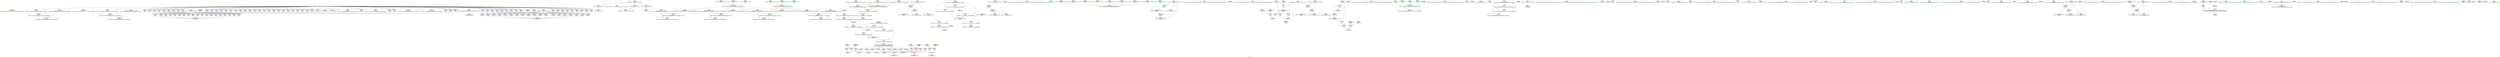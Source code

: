digraph "SVFG" {
	label="SVFG";

	Node0x556b295b1310 [shape=record,color=grey,label="{NodeID: 0\nNullPtr}"];
	Node0x556b295b1310 -> Node0x556b295a99e0[style=solid];
	Node0x556b295b1310 -> Node0x556b295a9ae0[style=solid];
	Node0x556b295b1310 -> Node0x556b295a9bb0[style=solid];
	Node0x556b295b1310 -> Node0x556b295a9c80[style=solid];
	Node0x556b295b1310 -> Node0x556b295a9d50[style=solid];
	Node0x556b295b1310 -> Node0x556b295a9e20[style=solid];
	Node0x556b295b1310 -> Node0x556b295a9ef0[style=solid];
	Node0x556b295b1310 -> Node0x556b295a9fc0[style=solid];
	Node0x556b295b1310 -> Node0x556b295aa090[style=solid];
	Node0x556b295b1310 -> Node0x556b295aa160[style=solid];
	Node0x556b295b1310 -> Node0x556b295a8630[style=solid];
	Node0x556b295b1310 -> Node0x556b295a8700[style=solid];
	Node0x556b295b1310 -> Node0x556b295a87d0[style=solid];
	Node0x556b295b1310 -> Node0x556b295a88a0[style=solid];
	Node0x556b295b1310 -> Node0x556b295a8970[style=solid];
	Node0x556b295b1310 -> Node0x556b295a8a40[style=solid];
	Node0x556b295b1310 -> Node0x556b295a8b10[style=solid];
	Node0x556b295b1310 -> Node0x556b295a8be0[style=solid];
	Node0x556b295b1310 -> Node0x556b295a8cb0[style=solid];
	Node0x556b295b1310 -> Node0x556b295aec90[style=solid];
	Node0x556b295b1310 -> Node0x556b295aed60[style=solid];
	Node0x556b295b1310 -> Node0x556b295aee30[style=solid];
	Node0x556b295b1310 -> Node0x556b295aef00[style=solid];
	Node0x556b295b1310 -> Node0x556b295aefd0[style=solid];
	Node0x556b295b1310 -> Node0x556b295af0a0[style=solid];
	Node0x556b295b1310 -> Node0x556b295af170[style=solid];
	Node0x556b295b1310 -> Node0x556b295af240[style=solid];
	Node0x556b295b1310 -> Node0x556b295af310[style=solid];
	Node0x556b295b1310 -> Node0x556b295af3e0[style=solid];
	Node0x556b295b1310 -> Node0x556b295af4b0[style=solid];
	Node0x556b295b1310 -> Node0x556b295af580[style=solid];
	Node0x556b295b1310 -> Node0x556b295af650[style=solid];
	Node0x556b295b1310 -> Node0x556b295af720[style=solid];
	Node0x556b295b1310 -> Node0x556b295af7f0[style=solid];
	Node0x556b295b1310 -> Node0x556b295af8c0[style=solid];
	Node0x556b295b1310 -> Node0x556b295af990[style=solid];
	Node0x556b295b1310 -> Node0x556b295afa60[style=solid];
	Node0x556b295b1310 -> Node0x556b295c8f10[style=solid];
	Node0x556b295b1310 -> Node0x556b295c8fa0[style=solid];
	Node0x556b295b1310 -> Node0x556b295c9030[style=solid];
	Node0x556b295b1310 -> Node0x556b295c90c0[style=solid];
	Node0x556b295b1310 -> Node0x556b295c9190[style=solid];
	Node0x556b295b1310 -> Node0x556b295c9260[style=solid];
	Node0x556b295b1310 -> Node0x556b295c9330[style=solid];
	Node0x556b295b1310 -> Node0x556b295c9400[style=solid];
	Node0x556b295b1310 -> Node0x556b295c94d0[style=solid];
	Node0x556b295b1310 -> Node0x556b295c95a0[style=solid];
	Node0x556b295b1310 -> Node0x556b295c9670[style=solid];
	Node0x556b295b1310 -> Node0x556b295c9740[style=solid];
	Node0x556b295b1310 -> Node0x556b295c9810[style=solid];
	Node0x556b295b1310 -> Node0x556b295c98e0[style=solid];
	Node0x556b295b1310 -> Node0x556b295c99b0[style=solid];
	Node0x556b295b1310 -> Node0x556b295c9a80[style=solid];
	Node0x556b295b1310 -> Node0x556b295c9b50[style=solid];
	Node0x556b295b1310 -> Node0x556b295c9c20[style=solid];
	Node0x556b295b1310 -> Node0x556b295c9cf0[style=solid];
	Node0x556b295b1310 -> Node0x556b295c9dc0[style=solid];
	Node0x556b295b1310 -> Node0x556b295c9e90[style=solid];
	Node0x556b295b1310 -> Node0x556b295c9f60[style=solid];
	Node0x556b295b1310 -> Node0x556b295ca030[style=solid];
	Node0x556b295b1310 -> Node0x556b295ca100[style=solid];
	Node0x556b295b1310 -> Node0x556b295ca1d0[style=solid];
	Node0x556b295b1310 -> Node0x556b295ca2a0[style=solid];
	Node0x556b295b1310 -> Node0x556b295ca370[style=solid];
	Node0x556b295b1310 -> Node0x556b295ca440[style=solid];
	Node0x556b295b1310 -> Node0x556b295ca510[style=solid];
	Node0x556b295b1310 -> Node0x556b295ca5e0[style=solid];
	Node0x556b295b1310 -> Node0x556b295aea20[style=solid];
	Node0x556b2962c340 [shape=record,color=black,label="{NodeID: 692\n54 = PHI(218, 224, 230, )\n2nd arg _Z6concatNSt7__cxx1112basic_stringIcSt11char_traitsIcESaIcEEES4_ |{<s0>3|<s1>4|<s2>5}}"];
	Node0x556b2962c340:s0 -> Node0x556b2962d200[style=solid,color=red];
	Node0x556b2962c340:s1 -> Node0x556b2962d5b0[style=solid,color=red];
	Node0x556b2962c340:s2 -> Node0x556b2962d460[style=solid,color=red];
	Node0x556b295e28c0 [shape=record,color=grey,label="{NodeID: 526\n490 = cmp(486, 489, )\n}"];
	Node0x556b295e28c0 -> Node0x556b295e0b00[style=solid];
	Node0x556b295d2490 [shape=record,color=blue,label="{NodeID: 277\n250\<--106\ncleanup.cond105\<--\nmain\n}"];
	Node0x556b295d2490 -> Node0x556b295ae340[style=dashed];
	Node0x556b295d2490 -> Node0x556b295d2630[style=dashed];
	Node0x556b295d2490 -> Node0x556b29609dc0[style=dashed];
	Node0x556b295c80a0 [shape=record,color=red,label="{NodeID: 194\n173\<--145\n\<--i\n_Z5countNSt7__cxx1112basic_stringIcSt11char_traitsIcESaIcEEEc\n}"];
	Node0x556b295c80a0 -> Node0x556b295e1840[style=solid];
	Node0x556b295a8a40 [shape=record,color=black,label="{NodeID: 111\n336\<--3\n\<--dummyVal\nmain\n}"];
	Node0x556b295a8a40 -> Node0x556b295d0ea0[style=solid];
	Node0x556b295a6e50 [shape=record,color=green,label="{NodeID: 28\n71\<--72\n__rhs.addr\<--__rhs.addr_field_insensitive\n_ZStltIcSt11char_traitsIcESaIcEEbRKNSt7__cxx1112basic_stringIT_T0_T1_EESA_\n}"];
	Node0x556b295a6e50 -> Node0x556b295cb780[style=solid];
	Node0x556b295a6e50 -> Node0x556b295aebf0[style=solid];
	Node0x556b295ae4e0 [shape=record,color=red,label="{NodeID: 222\n558\<--256\ncleanup.is_active160\<--cleanup.cond139\nmain\n}"];
	Node0x556b295c9330 [shape=record,color=black,label="{NodeID: 139\n453\<--3\n\<--dummyVal\nmain\n}"];
	Node0x556b295c9330 -> Node0x556b295d2150[style=solid];
	Node0x556b295aa460 [shape=record,color=green,label="{NodeID: 56\n208\<--209\nexn.slot\<--exn.slot_field_insensitive\nmain\n}"];
	Node0x556b295aa460 -> Node0x556b295c8da0[style=solid];
	Node0x556b295aa460 -> Node0x556b295d0b60[style=solid];
	Node0x556b295aa460 -> Node0x556b295d0d00[style=solid];
	Node0x556b295aa460 -> Node0x556b295d0ea0[style=solid];
	Node0x556b295aa460 -> Node0x556b295d1040[style=solid];
	Node0x556b295aa460 -> Node0x556b295d11e0[style=solid];
	Node0x556b295aa460 -> Node0x556b295d1380[style=solid];
	Node0x556b295aa460 -> Node0x556b295d1520[style=solid];
	Node0x556b295aa460 -> Node0x556b295d16c0[style=solid];
	Node0x556b295aa460 -> Node0x556b295d1860[style=solid];
	Node0x556b295aa460 -> Node0x556b295d1a00[style=solid];
	Node0x556b295aa460 -> Node0x556b295d1ee0[style=solid];
	Node0x556b295aa460 -> Node0x556b295d2080[style=solid];
	Node0x556b295aa460 -> Node0x556b295d2220[style=solid];
	Node0x556b295aa460 -> Node0x556b295d2700[style=solid];
	Node0x556b295aa460 -> Node0x556b295d28a0[style=solid];
	Node0x556b295aa460 -> Node0x556b295d2a40[style=solid];
	Node0x556b295aa460 -> Node0x556b295d2f20[style=solid];
	Node0x556b295aa460 -> Node0x556b295d30c0[style=solid];
	Node0x556b295aa460 -> Node0x556b295d3260[style=solid];
	Node0x556b2962a5d0 [shape=record,color=black,label="{NodeID: 665\n272 = PHI()\n}"];
	Node0x556b295d0ea0 [shape=record,color=blue,label="{NodeID: 250\n208\<--336\nexn.slot\<--\nmain\n}"];
	Node0x556b295d0ea0 -> Node0x556b295c8da0[style=dashed];
	Node0x556b295ca9f0 [shape=record,color=black,label="{NodeID: 167\n159\<--158\nconv1\<--\n_Z5countNSt7__cxx1112basic_stringIcSt11char_traitsIcESaIcEEEc\n}"];
	Node0x556b295abb20 [shape=record,color=green,label="{NodeID: 84\n277\<--278\n_ZNSt7__cxx1112basic_stringIcSt11char_traitsIcESaIcEEC1Ev\<--_ZNSt7__cxx1112basic_stringIcSt11char_traitsIcESaIcEEC1Ev_field_insensitive\n}"];
	Node0x556b29595490 [shape=record,color=green,label="{NodeID: 1\n7\<--1\n__dso_handle\<--dummyObj\nGlob }"];
	Node0x556b2962c7d0 [shape=record,color=black,label="{NodeID: 693\n139 = PHI(232, 234, 238, 242, 244, 248, 252, 254, 258, )\n0th arg _Z5countNSt7__cxx1112basic_stringIcSt11char_traitsIcESaIcEEEc }"];
	Node0x556b2960be60 [shape=record,color=yellow,style=double,label="{NodeID: 610\n12V_1 = ENCHI(MR_12V_0)\npts\{100 \}\nFun[_ZStplIcSt11char_traitsIcESaIcEENSt7__cxx1112basic_stringIT_T0_T1_EERKS8_SA_]}"];
	Node0x556b2960be60 -> Node0x556b295d0270[style=dashed];
	Node0x556b295e2a40 [shape=record,color=grey,label="{NodeID: 527\n156 = cmp(152, 153, )\n}"];
	Node0x556b295d2560 [shape=record,color=blue,label="{NodeID: 278\n246\<--116\ncleanup.cond97\<--\nmain\n}"];
	Node0x556b295d2560 -> Node0x556b295ae1a0[style=dashed];
	Node0x556b295d2560 -> Node0x556b295ae270[style=dashed];
	Node0x556b295d2560 -> Node0x556b296098c0[style=dashed];
	Node0x556b295c8170 [shape=record,color=red,label="{NodeID: 195\n163\<--160\n\<--call2\n_Z5countNSt7__cxx1112basic_stringIcSt11char_traitsIcESaIcEEEc\n}"];
	Node0x556b295c8170 -> Node0x556b295caac0[style=solid];
	Node0x556b295a8b10 [shape=record,color=black,label="{NodeID: 112\n338\<--3\n\<--dummyVal\nmain\n}"];
	Node0x556b295a8b10 -> Node0x556b295d0f70[style=solid];
	Node0x556b295a6f20 [shape=record,color=green,label="{NodeID: 29\n78\<--79\n_ZNKSt7__cxx1112basic_stringIcSt11char_traitsIcESaIcEE7compareERKS4_\<--_ZNKSt7__cxx1112basic_stringIcSt11char_traitsIcESaIcEE7compareERKS4__field_insensitive\n}"];
	Node0x556b295ae5b0 [shape=record,color=red,label="{NodeID: 223\n588\<--256\ncleanup.is_active164\<--cleanup.cond139\nmain\n}"];
	Node0x556b295c9400 [shape=record,color=black,label="{NodeID: 140\n456\<--3\n\<--dummyVal\nmain\n}"];
	Node0x556b295aa530 [shape=record,color=green,label="{NodeID: 57\n210\<--211\nehselector.slot\<--ehselector.slot_field_insensitive\nmain\n}"];
	Node0x556b295aa530 -> Node0x556b295c8e70[style=solid];
	Node0x556b295aa530 -> Node0x556b295d0c30[style=solid];
	Node0x556b295aa530 -> Node0x556b295d0dd0[style=solid];
	Node0x556b295aa530 -> Node0x556b295d0f70[style=solid];
	Node0x556b295aa530 -> Node0x556b295d1110[style=solid];
	Node0x556b295aa530 -> Node0x556b295d12b0[style=solid];
	Node0x556b295aa530 -> Node0x556b295d1450[style=solid];
	Node0x556b295aa530 -> Node0x556b295d15f0[style=solid];
	Node0x556b295aa530 -> Node0x556b295d1790[style=solid];
	Node0x556b295aa530 -> Node0x556b295d1930[style=solid];
	Node0x556b295aa530 -> Node0x556b295d1ad0[style=solid];
	Node0x556b295aa530 -> Node0x556b295d1fb0[style=solid];
	Node0x556b295aa530 -> Node0x556b295d2150[style=solid];
	Node0x556b295aa530 -> Node0x556b295d22f0[style=solid];
	Node0x556b295aa530 -> Node0x556b295d27d0[style=solid];
	Node0x556b295aa530 -> Node0x556b295d2970[style=solid];
	Node0x556b295aa530 -> Node0x556b295d2b10[style=solid];
	Node0x556b295aa530 -> Node0x556b295d2ff0[style=solid];
	Node0x556b295aa530 -> Node0x556b295d3190[style=solid];
	Node0x556b295aa530 -> Node0x556b295d3330[style=solid];
	Node0x556b2962a700 [shape=record,color=black,label="{NodeID: 666\n273 = PHI()\n}"];
	Node0x556b295d0f70 [shape=record,color=blue,label="{NodeID: 251\n210\<--338\nehselector.slot\<--\nmain\n}"];
	Node0x556b295d0f70 -> Node0x556b295c8e70[style=dashed];
	Node0x556b295caac0 [shape=record,color=black,label="{NodeID: 168\n164\<--163\nconv3\<--\n_Z5countNSt7__cxx1112basic_stringIcSt11char_traitsIcESaIcEEEc\n}"];
	Node0x556b295caac0 -> Node0x556b295e2ec0[style=solid];
	Node0x556b295abc20 [shape=record,color=green,label="{NodeID: 85\n283\<--284\n_ZNSt7__cxx1112basic_stringIcSt11char_traitsIcESaIcEEaSEPKc\<--_ZNSt7__cxx1112basic_stringIcSt11char_traitsIcESaIcEEaSEPKc_field_insensitive\n}"];
	Node0x556b295a7d90 [shape=record,color=green,label="{NodeID: 2\n8\<--1\n_ZSt3cin\<--dummyObj\nGlob }"];
	Node0x556b2962cde0 [shape=record,color=black,label="{NodeID: 694\n140 = PHI(412, 419, 426, 412, 419, 426, 412, 419, 426, )\n1st arg _Z5countNSt7__cxx1112basic_stringIcSt11char_traitsIcESaIcEEEc }"];
	Node0x556b2962cde0 -> Node0x556b295d0410[style=solid];
	Node0x556b2960bf40 [shape=record,color=yellow,style=double,label="{NodeID: 611\n14V_1 = ENCHI(MR_14V_0)\npts\{102 \}\nFun[_ZStplIcSt11char_traitsIcESaIcEENSt7__cxx1112basic_stringIT_T0_T1_EERKS8_SA_]}"];
	Node0x556b2960bf40 -> Node0x556b295d0340[style=dashed];
	Node0x556b295e2bc0 [shape=record,color=grey,label="{NodeID: 528\n413 = cmp(407, 411, )\n}"];
	Node0x556b295d2630 [shape=record,color=blue,label="{NodeID: 279\n250\<--116\ncleanup.cond105\<--\nmain\n}"];
	Node0x556b295d2630 -> Node0x556b295ae340[style=dashed];
	Node0x556b295d2630 -> Node0x556b295ae410[style=dashed];
	Node0x556b295d2630 -> Node0x556b29609dc0[style=dashed];
	Node0x556b295c8240 [shape=record,color=red,label="{NodeID: 196\n268\<--190\n\<--t\nmain\n}"];
	Node0x556b295c8240 -> Node0x556b295e22c0[style=solid];
	Node0x556b295a8be0 [shape=record,color=black,label="{NodeID: 113\n344\<--3\n\<--dummyVal\nmain\n}"];
	Node0x556b295a6ff0 [shape=record,color=green,label="{NodeID: 30\n86\<--87\n__clang_call_terminate\<--__clang_call_terminate_field_insensitive\n}"];
	Node0x556b295ae680 [shape=record,color=red,label="{NodeID: 224\n554\<--260\ncleanup.is_active153\<--cleanup.cond147\nmain\n}"];
	Node0x556b295c94d0 [shape=record,color=black,label="{NodeID: 141\n457\<--3\n\<--dummyVal\nmain\n}"];
	Node0x556b295c94d0 -> Node0x556b295d2220[style=solid];
	Node0x556b295aa600 [shape=record,color=green,label="{NodeID: 58\n212\<--213\ni\<--i_field_insensitive\nmain\n}"];
	Node0x556b295aa600 -> Node0x556b295adcc0[style=solid];
	Node0x556b295aa600 -> Node0x556b295add90[style=solid];
	Node0x556b295aa600 -> Node0x556b295d09c0[style=solid];
	Node0x556b295aa600 -> Node0x556b295d0a90[style=solid];
	Node0x556b2962a800 [shape=record,color=black,label="{NodeID: 667\n274 = PHI()\n}"];
	Node0x556b295d1040 [shape=record,color=blue,label="{NodeID: 252\n208\<--345\nexn.slot\<--\nmain\n}"];
	Node0x556b295d1040 -> Node0x556b295c8da0[style=dashed];
	Node0x556b295cab90 [shape=record,color=black,label="{NodeID: 169\n166\<--165\nconv4\<--\n_Z5countNSt7__cxx1112basic_stringIcSt11char_traitsIcESaIcEEEc\n}"];
	Node0x556b295cab90 -> Node0x556b295e2ec0[style=solid];
	Node0x556b295ad2b0 [shape=record,color=green,label="{NodeID: 86\n311\<--312\n_ZNSt7__cxx1112basic_stringIcSt11char_traitsIcESaIcEEaSERKS4_\<--_ZNSt7__cxx1112basic_stringIcSt11char_traitsIcESaIcEEaSERKS4__field_insensitive\n}"];
	Node0x556b295a7eb0 [shape=record,color=green,label="{NodeID: 3\n9\<--1\n.str\<--dummyObj\nGlob }"];
	Node0x556b2962d0f0 [shape=record,color=black,label="{NodeID: 695\n67 = PHI(53, )\n0th arg _ZStltIcSt11char_traitsIcESaIcEEbRKNSt7__cxx1112basic_stringIT_T0_T1_EESA_ }"];
	Node0x556b2962d0f0 -> Node0x556b295aeb20[style=solid];
	Node0x556b295e2d40 [shape=record,color=grey,label="{NodeID: 529\n427 = cmp(422, 425, )\n}"];
	Node0x556b295e2d40 -> Node0x556b295e10e0[style=solid];
	Node0x556b295d2700 [shape=record,color=blue,label="{NodeID: 280\n208\<--506\nexn.slot\<--\nmain\n}"];
	Node0x556b295d2700 -> Node0x556b295c8da0[style=dashed];
	Node0x556b295c8310 [shape=record,color=red,label="{NodeID: 197\n401\<--190\n\<--t\nmain\n}"];
	Node0x556b295a8cb0 [shape=record,color=black,label="{NodeID: 114\n345\<--3\n\<--dummyVal\nmain\n}"];
	Node0x556b295a8cb0 -> Node0x556b295d1040[style=solid];
	Node0x556b295a70c0 [shape=record,color=green,label="{NodeID: 31\n93\<--94\n__lhs.addr\<--__lhs.addr_field_insensitive\n_ZStplIcSt11char_traitsIcESaIcEENSt7__cxx1112basic_stringIT_T0_T1_EERKS8_SA_\n}"];
	Node0x556b295a70c0 -> Node0x556b295cb850[style=solid];
	Node0x556b295a70c0 -> Node0x556b295cff30[style=solid];
	Node0x556b295ae750 [shape=record,color=red,label="{NodeID: 225\n583\<--260\ncleanup.is_active157\<--cleanup.cond147\nmain\n}"];
	Node0x556b295c95a0 [shape=record,color=black,label="{NodeID: 142\n459\<--3\n\<--dummyVal\nmain\n}"];
	Node0x556b295c95a0 -> Node0x556b295d22f0[style=solid];
	Node0x556b295aa6d0 [shape=record,color=green,label="{NodeID: 59\n214\<--215\np2\<--p2_field_insensitive\nmain\n|{<s0>27}}"];
	Node0x556b295aa6d0:s0 -> Node0x556b29625680[style=solid,color=red];
	Node0x556b2962a900 [shape=record,color=black,label="{NodeID: 668\n275 = PHI()\n}"];
	Node0x556b295d1110 [shape=record,color=blue,label="{NodeID: 253\n210\<--347\nehselector.slot\<--\nmain\n}"];
	Node0x556b295d1110 -> Node0x556b295c8e70[style=dashed];
	Node0x556b295cac60 [shape=record,color=black,label="{NodeID: 170\n168\<--167\nconv6\<--cmp5\n_Z5countNSt7__cxx1112basic_stringIcSt11char_traitsIcESaIcEEEc\n}"];
	Node0x556b295cac60 -> Node0x556b295e1b40[style=solid];
	Node0x556b295ad3b0 [shape=record,color=green,label="{NodeID: 87\n399\<--400\n_ZStlsISt11char_traitsIcEERSt13basic_ostreamIcT_ES5_PKc\<--_ZStlsISt11char_traitsIcEERSt13basic_ostreamIcT_ES5_PKc_field_insensitive\n}"];
	Node0x556b295a28c0 [shape=record,color=green,label="{NodeID: 4\n11\<--1\n.str.1\<--dummyObj\nGlob }"];
	Node0x556b2962d200 [shape=record,color=black,label="{NodeID: 696\n68 = PHI(54, )\n1st arg _ZStltIcSt11char_traitsIcESaIcEEbRKNSt7__cxx1112basic_stringIT_T0_T1_EESA_ }"];
	Node0x556b2962d200 -> Node0x556b295aebf0[style=solid];
	Node0x556b2960c130 [shape=record,color=yellow,style=double,label="{NodeID: 613\n26V_1 = ENCHI(MR_26V_0)\npts\{193 \}\nFun[main]}"];
	Node0x556b2960c130 -> Node0x556b295c84b0[style=dashed];
	Node0x556b295e2ec0 [shape=record,color=grey,label="{NodeID: 530\n167 = cmp(164, 166, )\n}"];
	Node0x556b295e2ec0 -> Node0x556b295cac60[style=solid];
	Node0x556b295d27d0 [shape=record,color=blue,label="{NodeID: 281\n210\<--508\nehselector.slot\<--\nmain\n}"];
	Node0x556b295d27d0 -> Node0x556b295c8e70[style=dashed];
	Node0x556b295c83e0 [shape=record,color=red,label="{NodeID: 198\n609\<--190\n\<--t\nmain\n}"];
	Node0x556b295c83e0 -> Node0x556b295e16c0[style=solid];
	Node0x556b295aec90 [shape=record,color=black,label="{NodeID: 115\n347\<--3\n\<--dummyVal\nmain\n}"];
	Node0x556b295aec90 -> Node0x556b295d1110[style=solid];
	Node0x556b295a7190 [shape=record,color=green,label="{NodeID: 32\n95\<--96\n__rhs.addr\<--__rhs.addr_field_insensitive\n_ZStplIcSt11char_traitsIcESaIcEENSt7__cxx1112basic_stringIT_T0_T1_EERKS8_SA_\n}"];
	Node0x556b295a7190 -> Node0x556b295cb920[style=solid];
	Node0x556b295a7190 -> Node0x556b295d0000[style=solid];
	Node0x556b295ae820 [shape=record,color=blue,label="{NodeID: 226\n679\<--23\nllvm.global_ctors_0\<--\nGlob }"];
	Node0x556b295c9670 [shape=record,color=black,label="{NodeID: 143\n505\<--3\n\<--dummyVal\nmain\n}"];
	Node0x556b295aa7a0 [shape=record,color=green,label="{NodeID: 60\n216\<--217\nagg.tmp\<--agg.tmp_field_insensitive\nmain\n|{<s0>27}}"];
	Node0x556b295aa7a0:s0 -> Node0x556b29624d10[style=solid,color=red];
	Node0x556b2962a9d0 [shape=record,color=black,label="{NodeID: 669\n282 = PHI()\n}"];
	Node0x556b295d11e0 [shape=record,color=blue,label="{NodeID: 254\n208\<--351\nexn.slot\<--\nmain\n}"];
	Node0x556b295d11e0 -> Node0x556b295c8da0[style=dashed];
	Node0x556b295cad30 [shape=record,color=black,label="{NodeID: 171\n138\<--178\n_Z5countNSt7__cxx1112basic_stringIcSt11char_traitsIcESaIcEEEc_ret\<--\n_Z5countNSt7__cxx1112basic_stringIcSt11char_traitsIcESaIcEEEc\n|{<s0>59|<s1>61|<s2>63|<s3>72|<s4>74|<s5>76|<s6>85|<s7>87|<s8>89}}"];
	Node0x556b295cad30:s0 -> Node0x556b2962b510[style=solid,color=blue];
	Node0x556b295cad30:s1 -> Node0x556b2962b710[style=solid,color=blue];
	Node0x556b295cad30:s2 -> Node0x556b2962b850[style=solid,color=blue];
	Node0x556b295cad30:s3 -> Node0x556b2962ba60[style=solid,color=blue];
	Node0x556b295cad30:s4 -> Node0x556b2962bbd0[style=solid,color=blue];
	Node0x556b295cad30:s5 -> Node0x556b2962bd10[style=solid,color=blue];
	Node0x556b295cad30:s6 -> Node0x556b2962ada0[style=solid,color=blue];
	Node0x556b295cad30:s7 -> Node0x556b2962be50[style=solid,color=blue];
	Node0x556b295cad30:s8 -> Node0x556b2962bf90[style=solid,color=blue];
	Node0x556b295ad4b0 [shape=record,color=green,label="{NodeID: 88\n403\<--404\n_ZNSolsEi\<--_ZNSolsEi_field_insensitive\n}"];
	Node0x556b295a3b50 [shape=record,color=green,label="{NodeID: 5\n13\<--1\n.str.2\<--dummyObj\nGlob }"];
	Node0x556b2962d310 [shape=record,color=black,label="{NodeID: 697\n90 = PHI(52, 52, )\n0th arg _ZStplIcSt11char_traitsIcESaIcEENSt7__cxx1112basic_stringIT_T0_T1_EERKS8_SA_ }"];
	Node0x556b2960c210 [shape=record,color=yellow,style=double,label="{NodeID: 614\n28V_1 = ENCHI(MR_28V_0)\npts\{195 \}\nFun[main]}"];
	Node0x556b2960c210 -> Node0x556b295c8580[style=dashed];
	Node0x556b295e3040 [shape=record,color=grey,label="{NodeID: 531\n420 = cmp(415, 418, )\n}"];
	Node0x556b295d28a0 [shape=record,color=blue,label="{NodeID: 282\n208\<--512\nexn.slot\<--\nmain\n}"];
	Node0x556b295d28a0 -> Node0x556b295c8da0[style=dashed];
	Node0x556b295c84b0 [shape=record,color=red,label="{NodeID: 199\n269\<--192\n\<--ct\nmain\n}"];
	Node0x556b295c84b0 -> Node0x556b295e22c0[style=solid];
	Node0x556b295aed60 [shape=record,color=black,label="{NodeID: 116\n350\<--3\n\<--dummyVal\nmain\n}"];
	Node0x556b295a7260 [shape=record,color=green,label="{NodeID: 33\n97\<--98\nnrvo\<--nrvo_field_insensitive\n_ZStplIcSt11char_traitsIcESaIcEENSt7__cxx1112basic_stringIT_T0_T1_EERKS8_SA_\n}"];
	Node0x556b295a7260 -> Node0x556b295cb9f0[style=solid];
	Node0x556b295a7260 -> Node0x556b295d00d0[style=solid];
	Node0x556b295a7260 -> Node0x556b295d01a0[style=solid];
	Node0x556b295ae920 [shape=record,color=blue,label="{NodeID: 227\n680\<--24\nllvm.global_ctors_1\<--_GLOBAL__sub_I_Ahyangyi_0_1.cpp\nGlob }"];
	Node0x556b295c9740 [shape=record,color=black,label="{NodeID: 144\n506\<--3\n\<--dummyVal\nmain\n}"];
	Node0x556b295c9740 -> Node0x556b295d2700[style=solid];
	Node0x556b295aa870 [shape=record,color=green,label="{NodeID: 61\n218\<--219\nagg.tmp14\<--agg.tmp14_field_insensitive\nmain\n|{<s0>27}}"];
	Node0x556b295aa870:s0 -> Node0x556b2962c340[style=solid,color=red];
	Node0x556b2962aaa0 [shape=record,color=black,label="{NodeID: 670\n286 = PHI()\n}"];
	Node0x556b295d12b0 [shape=record,color=blue,label="{NodeID: 255\n210\<--353\nehselector.slot\<--\nmain\n}"];
	Node0x556b295d12b0 -> Node0x556b295c8e70[style=dashed];
	Node0x556b295cae00 [shape=record,color=purple,label="{NodeID: 172\n33\<--4\n\<--_ZStL8__ioinit\n__cxx_global_var_init\n}"];
	Node0x556b295ad5b0 [shape=record,color=green,label="{NodeID: 89\n441\<--442\n_ZStlsIcSt11char_traitsIcESaIcEERSt13basic_ostreamIT_T0_ES7_RKNSt7__cxx1112basic_stringIS4_S5_T1_EE\<--_ZStlsIcSt11char_traitsIcESaIcEERSt13basic_ostreamIT_T0_ES7_RKNSt7__cxx1112basic_stringIS4_S5_T1_EE_field_insensitive\n}"];
	Node0x556b295a7c20 [shape=record,color=green,label="{NodeID: 6\n15\<--1\n_ZSt4cout\<--dummyObj\nGlob }"];
	Node0x556b2962d460 [shape=record,color=black,label="{NodeID: 698\n91 = PHI(53, 54, )\n1st arg _ZStplIcSt11char_traitsIcESaIcEENSt7__cxx1112basic_stringIT_T0_T1_EERKS8_SA_ }"];
	Node0x556b2962d460 -> Node0x556b295cff30[style=solid];
	Node0x556b2960c2f0 [shape=record,color=yellow,style=double,label="{NodeID: 615\n30V_1 = ENCHI(MR_30V_0)\npts\{197 \}\nFun[main]}"];
	Node0x556b2960c2f0 -> Node0x556b295c8650[style=dashed];
	Node0x556b2960c2f0 -> Node0x556b295c8720[style=dashed];
	Node0x556b2960c2f0 -> Node0x556b295c87f0[style=dashed];
	Node0x556b295d2970 [shape=record,color=blue,label="{NodeID: 283\n210\<--514\nehselector.slot\<--\nmain\n}"];
	Node0x556b295d2970 -> Node0x556b295c8e70[style=dashed];
	Node0x556b295c8580 [shape=record,color=red,label="{NodeID: 200\n292\<--194\n\<--n\nmain\n}"];
	Node0x556b295c8580 -> Node0x556b295e1fc0[style=solid];
	Node0x556b295aee30 [shape=record,color=black,label="{NodeID: 117\n351\<--3\n\<--dummyVal\nmain\n}"];
	Node0x556b295aee30 -> Node0x556b295d11e0[style=solid];
	Node0x556b295a7330 [shape=record,color=green,label="{NodeID: 34\n99\<--100\nexn.slot\<--exn.slot_field_insensitive\n_ZStplIcSt11char_traitsIcESaIcEENSt7__cxx1112basic_stringIT_T0_T1_EERKS8_SA_\n}"];
	Node0x556b295a7330 -> Node0x556b295cbac0[style=solid];
	Node0x556b295a7330 -> Node0x556b295d0270[style=solid];
	Node0x556b295aea20 [shape=record,color=blue, style = dotted,label="{NodeID: 228\n681\<--3\nllvm.global_ctors_2\<--dummyVal\nGlob }"];
	Node0x556b295c9810 [shape=record,color=black,label="{NodeID: 145\n508\<--3\n\<--dummyVal\nmain\n}"];
	Node0x556b295c9810 -> Node0x556b295d27d0[style=solid];
	Node0x556b295aa940 [shape=record,color=green,label="{NodeID: 62\n220\<--221\nr2\<--r2_field_insensitive\nmain\n|{<s0>32}}"];
	Node0x556b295aa940:s0 -> Node0x556b29625680[style=solid,color=red];
	Node0x556b2962aba0 [shape=record,color=black,label="{NodeID: 671\n288 = PHI()\n}"];
	Node0x556b295d1380 [shape=record,color=blue,label="{NodeID: 256\n208\<--357\nexn.slot\<--\nmain\n}"];
	Node0x556b295d1380 -> Node0x556b295c8da0[style=dashed];
	Node0x556b295caed0 [shape=record,color=purple,label="{NodeID: 173\n281\<--9\n\<--.str\nmain\n}"];
	Node0x556b295ad6b0 [shape=record,color=green,label="{NodeID: 90\n601\<--602\n_ZSt4endlIcSt11char_traitsIcEERSt13basic_ostreamIT_T0_ES6_\<--_ZSt4endlIcSt11char_traitsIcEERSt13basic_ostreamIT_T0_ES6__field_insensitive\n}"];
	Node0x556b295a4e60 [shape=record,color=green,label="{NodeID: 7\n16\<--1\n.str.3\<--dummyObj\nGlob }"];
	Node0x556b2962d5b0 [shape=record,color=black,label="{NodeID: 699\n92 = PHI(54, 53, )\n2nd arg _ZStplIcSt11char_traitsIcESaIcEENSt7__cxx1112basic_stringIT_T0_T1_EERKS8_SA_ }"];
	Node0x556b2962d5b0 -> Node0x556b295d0000[style=solid];
	Node0x556b2960c3d0 [shape=record,color=yellow,style=double,label="{NodeID: 616\n32V_1 = ENCHI(MR_32V_0)\npts\{199 \}\nFun[main]}"];
	Node0x556b2960c3d0 -> Node0x556b295c88c0[style=dashed];
	Node0x556b2960c3d0 -> Node0x556b295c8990[style=dashed];
	Node0x556b2960c3d0 -> Node0x556b295c8a60[style=dashed];
	Node0x556b295d2a40 [shape=record,color=blue,label="{NodeID: 284\n208\<--518\nexn.slot\<--\nmain\n}"];
	Node0x556b295d2a40 -> Node0x556b295c8da0[style=dashed];
	Node0x556b295c8650 [shape=record,color=red,label="{NodeID: 201\n407\<--196\n\<--r1\nmain\n}"];
	Node0x556b295c8650 -> Node0x556b295e2bc0[style=solid];
	Node0x556b295aef00 [shape=record,color=black,label="{NodeID: 118\n353\<--3\n\<--dummyVal\nmain\n}"];
	Node0x556b295aef00 -> Node0x556b295d12b0[style=solid];
	Node0x556b295a7400 [shape=record,color=green,label="{NodeID: 35\n101\<--102\nehselector.slot\<--ehselector.slot_field_insensitive\n_ZStplIcSt11char_traitsIcESaIcEENSt7__cxx1112basic_stringIT_T0_T1_EERKS8_SA_\n}"];
	Node0x556b295a7400 -> Node0x556b295cbb90[style=solid];
	Node0x556b295a7400 -> Node0x556b295d0340[style=solid];
	Node0x556b295aeb20 [shape=record,color=blue,label="{NodeID: 229\n69\<--67\n__lhs.addr\<--__lhs\n_ZStltIcSt11char_traitsIcESaIcEEbRKNSt7__cxx1112basic_stringIT_T0_T1_EESA_\n}"];
	Node0x556b295aeb20 -> Node0x556b295cb6b0[style=dashed];
	Node0x556b295c98e0 [shape=record,color=black,label="{NodeID: 146\n511\<--3\n\<--dummyVal\nmain\n}"];
	Node0x556b295aaa10 [shape=record,color=green,label="{NodeID: 63\n222\<--223\nagg.tmp19\<--agg.tmp19_field_insensitive\nmain\n|{<s0>32}}"];
	Node0x556b295aaa10:s0 -> Node0x556b29624d10[style=solid,color=red];
	Node0x556b2962aca0 [shape=record,color=black,label="{NodeID: 672\n503 = PHI()\n}"];
	Node0x556b295d1450 [shape=record,color=blue,label="{NodeID: 257\n210\<--359\nehselector.slot\<--\nmain\n}"];
	Node0x556b295d1450 -> Node0x556b295c8e70[style=dashed];
	Node0x556b295cafa0 [shape=record,color=purple,label="{NodeID: 174\n285\<--11\n\<--.str.1\nmain\n}"];
	Node0x556b295ad7b0 [shape=record,color=green,label="{NodeID: 91\n603\<--604\n_ZNSolsEPFRSoS_E\<--_ZNSolsEPFRSoS_E_field_insensitive\n}"];
	Node0x556b295a4ef0 [shape=record,color=green,label="{NodeID: 8\n18\<--1\n.str.4\<--dummyObj\nGlob }"];
	Node0x556b2960c4b0 [shape=record,color=yellow,style=double,label="{NodeID: 617\n34V_1 = ENCHI(MR_34V_0)\npts\{201 \}\nFun[main]}"];
	Node0x556b2960c4b0 -> Node0x556b295c8b30[style=dashed];
	Node0x556b2960c4b0 -> Node0x556b295c8c00[style=dashed];
	Node0x556b2960c4b0 -> Node0x556b295c8cd0[style=dashed];
	Node0x556b295d2b10 [shape=record,color=blue,label="{NodeID: 285\n210\<--520\nehselector.slot\<--\nmain\n}"];
	Node0x556b295d2b10 -> Node0x556b295c8e70[style=dashed];
	Node0x556b295c8720 [shape=record,color=red,label="{NodeID: 202\n473\<--196\n\<--r1\nmain\n}"];
	Node0x556b295c8720 -> Node0x556b295e2440[style=solid];
	Node0x556b295aefd0 [shape=record,color=black,label="{NodeID: 119\n356\<--3\n\<--dummyVal\nmain\n}"];
	Node0x556b295a74d0 [shape=record,color=green,label="{NodeID: 36\n109\<--110\n_ZNSt7__cxx1112basic_stringIcSt11char_traitsIcESaIcEEC1ERKS4_\<--_ZNSt7__cxx1112basic_stringIcSt11char_traitsIcESaIcEEC1ERKS4__field_insensitive\n}"];
	Node0x556b295aebf0 [shape=record,color=blue,label="{NodeID: 230\n71\<--68\n__rhs.addr\<--__rhs\n_ZStltIcSt11char_traitsIcESaIcEEbRKNSt7__cxx1112basic_stringIT_T0_T1_EESA_\n}"];
	Node0x556b295aebf0 -> Node0x556b295cb780[style=dashed];
	Node0x556b295c99b0 [shape=record,color=black,label="{NodeID: 147\n512\<--3\n\<--dummyVal\nmain\n}"];
	Node0x556b295c99b0 -> Node0x556b295d28a0[style=solid];
	Node0x556b295aaae0 [shape=record,color=green,label="{NodeID: 64\n224\<--225\nagg.tmp22\<--agg.tmp22_field_insensitive\nmain\n|{<s0>32}}"];
	Node0x556b295aaae0:s0 -> Node0x556b2962c340[style=solid,color=red];
	Node0x556b2962ada0 [shape=record,color=black,label="{NodeID: 673\n538 = PHI(138, )\n}"];
	Node0x556b2962ada0 -> Node0x556b295e1e40[style=solid];
	Node0x556b295d1520 [shape=record,color=blue,label="{NodeID: 258\n208\<--366\nexn.slot\<--\nmain\n}"];
	Node0x556b295d1520 -> Node0x556b295c8da0[style=dashed];
	Node0x556b295cb070 [shape=record,color=purple,label="{NodeID: 175\n287\<--13\n\<--.str.2\nmain\n}"];
	Node0x556b295ad8b0 [shape=record,color=green,label="{NodeID: 92\n631\<--632\n__gxx_personality_v0\<--__gxx_personality_v0_field_insensitive\n}"];
	Node0x556b295a66f0 [shape=record,color=green,label="{NodeID: 9\n20\<--1\n.str.5\<--dummyObj\nGlob }"];
	Node0x556b2960c590 [shape=record,color=yellow,style=double,label="{NodeID: 618\n36V_1 = ENCHI(MR_36V_0)\npts\{209 \}\nFun[main]}"];
	Node0x556b2960c590 -> Node0x556b295d0b60[style=dashed];
	Node0x556b2960c590 -> Node0x556b295d0d00[style=dashed];
	Node0x556b2960c590 -> Node0x556b295d0ea0[style=dashed];
	Node0x556b2960c590 -> Node0x556b295d1040[style=dashed];
	Node0x556b2960c590 -> Node0x556b295d11e0[style=dashed];
	Node0x556b2960c590 -> Node0x556b295d1380[style=dashed];
	Node0x556b2960c590 -> Node0x556b295d1520[style=dashed];
	Node0x556b2960c590 -> Node0x556b295d16c0[style=dashed];
	Node0x556b2960c590 -> Node0x556b295d1860[style=dashed];
	Node0x556b2960c590 -> Node0x556b295d1a00[style=dashed];
	Node0x556b2960c590 -> Node0x556b295d1ee0[style=dashed];
	Node0x556b2960c590 -> Node0x556b295d2080[style=dashed];
	Node0x556b2960c590 -> Node0x556b295d2220[style=dashed];
	Node0x556b2960c590 -> Node0x556b295d2700[style=dashed];
	Node0x556b2960c590 -> Node0x556b295d28a0[style=dashed];
	Node0x556b2960c590 -> Node0x556b295d2a40[style=dashed];
	Node0x556b2960c590 -> Node0x556b295d2f20[style=dashed];
	Node0x556b2960c590 -> Node0x556b295d30c0[style=dashed];
	Node0x556b2960c590 -> Node0x556b295d3260[style=dashed];
	Node0x556b295d2be0 [shape=record,color=blue,label="{NodeID: 286\n256\<--106\ncleanup.cond139\<--\nmain\n}"];
	Node0x556b295d2be0 -> Node0x556b295ae4e0[style=dashed];
	Node0x556b295d2be0 -> Node0x556b295d2d80[style=dashed];
	Node0x556b295d2be0 -> Node0x556b2960a2c0[style=dashed];
	Node0x556b295c87f0 [shape=record,color=red,label="{NodeID: 203\n534\<--196\n\<--r1\nmain\n}"];
	Node0x556b295c87f0 -> Node0x556b295e1e40[style=solid];
	Node0x556b295af0a0 [shape=record,color=black,label="{NodeID: 120\n357\<--3\n\<--dummyVal\nmain\n}"];
	Node0x556b295af0a0 -> Node0x556b295d1380[style=solid];
	Node0x556b295a75a0 [shape=record,color=green,label="{NodeID: 37\n113\<--114\n_ZNSt7__cxx1112basic_stringIcSt11char_traitsIcESaIcEE6appendERKS4_\<--_ZNSt7__cxx1112basic_stringIcSt11char_traitsIcESaIcEE6appendERKS4__field_insensitive\n}"];
	Node0x556b295cff30 [shape=record,color=blue,label="{NodeID: 231\n93\<--91\n__lhs.addr\<--__lhs\n_ZStplIcSt11char_traitsIcESaIcEENSt7__cxx1112basic_stringIT_T0_T1_EERKS8_SA_\n}"];
	Node0x556b295cff30 -> Node0x556b295cb850[style=dashed];
	Node0x556b295c9a80 [shape=record,color=black,label="{NodeID: 148\n514\<--3\n\<--dummyVal\nmain\n}"];
	Node0x556b295c9a80 -> Node0x556b295d2970[style=solid];
	Node0x556b295aabb0 [shape=record,color=green,label="{NodeID: 65\n226\<--227\ns2\<--s2_field_insensitive\nmain\n|{<s0>37}}"];
	Node0x556b295aabb0:s0 -> Node0x556b29625680[style=solid,color=red];
	Node0x556b2962afd0 [shape=record,color=black,label="{NodeID: 674\n310 = PHI()\n}"];
	Node0x556b295d15f0 [shape=record,color=blue,label="{NodeID: 259\n210\<--368\nehselector.slot\<--\nmain\n}"];
	Node0x556b295d15f0 -> Node0x556b295c8e70[style=dashed];
	Node0x556b295cb140 [shape=record,color=purple,label="{NodeID: 176\n397\<--16\n\<--.str.3\nmain\n}"];
	Node0x556b295ad9b0 [shape=record,color=green,label="{NodeID: 93\n663\<--664\n__cxa_begin_catch\<--__cxa_begin_catch_field_insensitive\n}"];
	Node0x556b295a6780 [shape=record,color=green,label="{NodeID: 10\n23\<--1\n\<--dummyObj\nCan only get source location for instruction, argument, global var or function.}"];
	Node0x556b295d2cb0 [shape=record,color=blue,label="{NodeID: 287\n260\<--106\ncleanup.cond147\<--\nmain\n}"];
	Node0x556b295d2cb0 -> Node0x556b295ae680[style=dashed];
	Node0x556b295d2cb0 -> Node0x556b295d2e50[style=dashed];
	Node0x556b295d2cb0 -> Node0x556b2960a7c0[style=dashed];
	Node0x556b295c88c0 [shape=record,color=red,label="{NodeID: 204\n415\<--198\n\<--p1\nmain\n}"];
	Node0x556b295c88c0 -> Node0x556b295e3040[style=solid];
	Node0x556b295af170 [shape=record,color=black,label="{NodeID: 121\n359\<--3\n\<--dummyVal\nmain\n}"];
	Node0x556b295af170 -> Node0x556b295d1450[style=solid];
	Node0x556b295a7670 [shape=record,color=green,label="{NodeID: 38\n125\<--126\n_ZNSt7__cxx1112basic_stringIcSt11char_traitsIcESaIcEED1Ev\<--_ZNSt7__cxx1112basic_stringIcSt11char_traitsIcESaIcEED1Ev_field_insensitive\n}"];
	Node0x556b295d0000 [shape=record,color=blue,label="{NodeID: 232\n95\<--92\n__rhs.addr\<--__rhs\n_ZStplIcSt11char_traitsIcESaIcEENSt7__cxx1112basic_stringIT_T0_T1_EERKS8_SA_\n}"];
	Node0x556b295d0000 -> Node0x556b295cb920[style=dashed];
	Node0x556b295c9b50 [shape=record,color=black,label="{NodeID: 149\n517\<--3\n\<--dummyVal\nmain\n}"];
	Node0x556b295aac80 [shape=record,color=green,label="{NodeID: 66\n228\<--229\nagg.tmp29\<--agg.tmp29_field_insensitive\nmain\n|{<s0>37}}"];
	Node0x556b295aac80:s0 -> Node0x556b29624d10[style=solid,color=red];
	Node0x556b2962b0a0 [shape=record,color=black,label="{NodeID: 675\n313 = PHI()\n}"];
	Node0x556b295d16c0 [shape=record,color=blue,label="{NodeID: 260\n208\<--372\nexn.slot\<--\nmain\n}"];
	Node0x556b295d16c0 -> Node0x556b295c8da0[style=dashed];
	Node0x556b295cb210 [shape=record,color=purple,label="{NodeID: 177\n405\<--18\n\<--.str.4\nmain\n}"];
	Node0x556b295adab0 [shape=record,color=green,label="{NodeID: 94\n666\<--667\n_ZSt9terminatev\<--_ZSt9terminatev_field_insensitive\n}"];
	Node0x556b295a6810 [shape=record,color=green,label="{NodeID: 11\n81\<--1\n\<--dummyObj\nCan only get source location for instruction, argument, global var or function.}"];
	Node0x556b2960c750 [shape=record,color=yellow,style=double,label="{NodeID: 620\n38V_1 = ENCHI(MR_38V_0)\npts\{211 \}\nFun[main]}"];
	Node0x556b2960c750 -> Node0x556b295d0c30[style=dashed];
	Node0x556b2960c750 -> Node0x556b295d0dd0[style=dashed];
	Node0x556b2960c750 -> Node0x556b295d0f70[style=dashed];
	Node0x556b2960c750 -> Node0x556b295d1110[style=dashed];
	Node0x556b2960c750 -> Node0x556b295d12b0[style=dashed];
	Node0x556b2960c750 -> Node0x556b295d1450[style=dashed];
	Node0x556b2960c750 -> Node0x556b295d15f0[style=dashed];
	Node0x556b2960c750 -> Node0x556b295d1790[style=dashed];
	Node0x556b2960c750 -> Node0x556b295d1930[style=dashed];
	Node0x556b2960c750 -> Node0x556b295d1ad0[style=dashed];
	Node0x556b2960c750 -> Node0x556b295d1fb0[style=dashed];
	Node0x556b2960c750 -> Node0x556b295d2150[style=dashed];
	Node0x556b2960c750 -> Node0x556b295d22f0[style=dashed];
	Node0x556b2960c750 -> Node0x556b295d27d0[style=dashed];
	Node0x556b2960c750 -> Node0x556b295d2970[style=dashed];
	Node0x556b2960c750 -> Node0x556b295d2b10[style=dashed];
	Node0x556b2960c750 -> Node0x556b295d2ff0[style=dashed];
	Node0x556b2960c750 -> Node0x556b295d3190[style=dashed];
	Node0x556b2960c750 -> Node0x556b295d3330[style=dashed];
	Node0x556b295d2d80 [shape=record,color=blue,label="{NodeID: 288\n256\<--116\ncleanup.cond139\<--\nmain\n}"];
	Node0x556b295d2d80 -> Node0x556b295ae4e0[style=dashed];
	Node0x556b295d2d80 -> Node0x556b295ae5b0[style=dashed];
	Node0x556b295d2d80 -> Node0x556b2960a2c0[style=dashed];
	Node0x556b295c8990 [shape=record,color=red,label="{NodeID: 205\n480\<--198\n\<--p1\nmain\n}"];
	Node0x556b295c8990 -> Node0x556b295e2740[style=solid];
	Node0x556b295af240 [shape=record,color=black,label="{NodeID: 122\n365\<--3\n\<--dummyVal\nmain\n}"];
	Node0x556b295a7740 [shape=record,color=green,label="{NodeID: 39\n136\<--137\n_Z5countNSt7__cxx1112basic_stringIcSt11char_traitsIcESaIcEEEc\<--_Z5countNSt7__cxx1112basic_stringIcSt11char_traitsIcESaIcEEEc_field_insensitive\n}"];
	Node0x556b295d00d0 [shape=record,color=blue,label="{NodeID: 233\n97\<--106\nnrvo\<--\n_ZStplIcSt11char_traitsIcESaIcEENSt7__cxx1112basic_stringIT_T0_T1_EERKS8_SA_\n}"];
	Node0x556b295d00d0 -> Node0x556b295d01a0[style=dashed];
	Node0x556b295c9c20 [shape=record,color=black,label="{NodeID: 150\n518\<--3\n\<--dummyVal\nmain\n}"];
	Node0x556b295c9c20 -> Node0x556b295d2a40[style=solid];
	Node0x556b295aad50 [shape=record,color=green,label="{NodeID: 67\n230\<--231\nagg.tmp32\<--agg.tmp32_field_insensitive\nmain\n|{<s0>37}}"];
	Node0x556b295aad50:s0 -> Node0x556b2962c340[style=solid,color=red];
	Node0x556b2962b170 [shape=record,color=black,label="{NodeID: 676\n314 = PHI()\n}"];
	Node0x556b295d1790 [shape=record,color=blue,label="{NodeID: 261\n210\<--374\nehselector.slot\<--\nmain\n}"];
	Node0x556b295d1790 -> Node0x556b295c8e70[style=dashed];
	Node0x556b295cb2e0 [shape=record,color=purple,label="{NodeID: 178\n595\<--20\n\<--.str.5\nmain\n}"];
	Node0x556b295adbb0 [shape=record,color=green,label="{NodeID: 95\n24\<--675\n_GLOBAL__sub_I_Ahyangyi_0_1.cpp\<--_GLOBAL__sub_I_Ahyangyi_0_1.cpp_field_insensitive\n}"];
	Node0x556b295adbb0 -> Node0x556b295ae920[style=solid];
	Node0x556b295a6270 [shape=record,color=green,label="{NodeID: 12\n106\<--1\n\<--dummyObj\nCan only get source location for instruction, argument, global var or function.}"];
	Node0x556b295d2e50 [shape=record,color=blue,label="{NodeID: 289\n260\<--116\ncleanup.cond147\<--\nmain\n}"];
	Node0x556b295d2e50 -> Node0x556b295ae680[style=dashed];
	Node0x556b295d2e50 -> Node0x556b295ae750[style=dashed];
	Node0x556b295d2e50 -> Node0x556b2960a7c0[style=dashed];
	Node0x556b295c8a60 [shape=record,color=red,label="{NodeID: 206\n541\<--198\n\<--p1\nmain\n}"];
	Node0x556b295c8a60 -> Node0x556b295e25c0[style=solid];
	Node0x556b295af310 [shape=record,color=black,label="{NodeID: 123\n366\<--3\n\<--dummyVal\nmain\n}"];
	Node0x556b295af310 -> Node0x556b295d1520[style=solid];
	Node0x556b295a7f70 [shape=record,color=green,label="{NodeID: 40\n141\<--142\nb.addr\<--b.addr_field_insensitive\n_Z5countNSt7__cxx1112basic_stringIcSt11char_traitsIcESaIcEEEc\n}"];
	Node0x556b295a7f70 -> Node0x556b295cbc60[style=solid];
	Node0x556b295a7f70 -> Node0x556b295d0410[style=solid];
	Node0x556b295d01a0 [shape=record,color=blue,label="{NodeID: 234\n97\<--116\nnrvo\<--\n_ZStplIcSt11char_traitsIcESaIcEENSt7__cxx1112basic_stringIT_T0_T1_EERKS8_SA_\n}"];
	Node0x556b295d01a0 -> Node0x556b295cb9f0[style=dashed];
	Node0x556b295c9cf0 [shape=record,color=black,label="{NodeID: 151\n520\<--3\n\<--dummyVal\nmain\n}"];
	Node0x556b295c9cf0 -> Node0x556b295d2b10[style=solid];
	Node0x556b295aae20 [shape=record,color=green,label="{NodeID: 68\n232\<--233\nagg.tmp55\<--agg.tmp55_field_insensitive\nmain\n|{<s0>59}}"];
	Node0x556b295aae20:s0 -> Node0x556b2962c7d0[style=solid,color=red];
	Node0x556b2962b240 [shape=record,color=black,label="{NodeID: 677\n398 = PHI()\n}"];
	Node0x556b296084c0 [shape=record,color=black,label="{NodeID: 594\nMR_24V_3 = PHI(MR_24V_4, MR_24V_2, )\npts\{191 \}\n}"];
	Node0x556b296084c0 -> Node0x556b295c8240[style=dashed];
	Node0x556b296084c0 -> Node0x556b295c8310[style=dashed];
	Node0x556b296084c0 -> Node0x556b295c83e0[style=dashed];
	Node0x556b296084c0 -> Node0x556b295d3400[style=dashed];
	Node0x556b295e0520 [shape=record,color=black,label="{NodeID: 511\n553 = PHI(106, 106, 551, )\n}"];
	Node0x556b295d1860 [shape=record,color=blue,label="{NodeID: 262\n208\<--378\nexn.slot\<--\nmain\n}"];
	Node0x556b295d1860 -> Node0x556b295c8da0[style=dashed];
	Node0x556b295cb3b0 [shape=record,color=purple,label="{NodeID: 179\n679\<--22\nllvm.global_ctors_0\<--llvm.global_ctors\nGlob }"];
	Node0x556b295cb3b0 -> Node0x556b295ae820[style=solid];
	Node0x556b295a99e0 [shape=record,color=black,label="{NodeID: 96\n2\<--3\ndummyVal\<--dummyVal\n}"];
	Node0x556b295a6340 [shape=record,color=green,label="{NodeID: 13\n116\<--1\n\<--dummyObj\nCan only get source location for instruction, argument, global var or function.}"];
	Node0x556b295d2f20 [shape=record,color=blue,label="{NodeID: 290\n208\<--567\nexn.slot\<--\nmain\n}"];
	Node0x556b295d2f20 -> Node0x556b295c8da0[style=dashed];
	Node0x556b295c8b30 [shape=record,color=red,label="{NodeID: 207\n422\<--200\n\<--s1\nmain\n}"];
	Node0x556b295c8b30 -> Node0x556b295e2d40[style=solid];
	Node0x556b295af3e0 [shape=record,color=black,label="{NodeID: 124\n368\<--3\n\<--dummyVal\nmain\n}"];
	Node0x556b295af3e0 -> Node0x556b295d15f0[style=solid];
	Node0x556b295a8040 [shape=record,color=green,label="{NodeID: 41\n143\<--144\nre\<--re_field_insensitive\n_Z5countNSt7__cxx1112basic_stringIcSt11char_traitsIcESaIcEEEc\n}"];
	Node0x556b295a8040 -> Node0x556b295cbd30[style=solid];
	Node0x556b295a8040 -> Node0x556b295cbe00[style=solid];
	Node0x556b295a8040 -> Node0x556b295d04e0[style=solid];
	Node0x556b295a8040 -> Node0x556b295d0680[style=solid];
	Node0x556b295d0270 [shape=record,color=blue,label="{NodeID: 235\n99\<--120\nexn.slot\<--\n_ZStplIcSt11char_traitsIcESaIcEENSt7__cxx1112basic_stringIT_T0_T1_EERKS8_SA_\n}"];
	Node0x556b295d0270 -> Node0x556b295cbac0[style=dashed];
	Node0x556b295c9dc0 [shape=record,color=black,label="{NodeID: 152\n566\<--3\n\<--dummyVal\nmain\n}"];
	Node0x556b295aaef0 [shape=record,color=green,label="{NodeID: 69\n234\<--235\nagg.tmp61\<--agg.tmp61_field_insensitive\nmain\n|{<s0>61}}"];
	Node0x556b295aaef0:s0 -> Node0x556b2962c7d0[style=solid,color=red];
	Node0x556b2962b340 [shape=record,color=black,label="{NodeID: 678\n402 = PHI()\n}"];
	Node0x556b296089c0 [shape=record,color=black,label="{NodeID: 595\nMR_40V_2 = PHI(MR_40V_4, MR_40V_1, )\npts\{213 \}\n}"];
	Node0x556b296089c0 -> Node0x556b295d09c0[style=dashed];
	Node0x556b295e0b00 [shape=record,color=black,label="{NodeID: 512\n492 = PHI(106, 106, 490, )\n}"];
	Node0x556b295d1930 [shape=record,color=blue,label="{NodeID: 263\n210\<--380\nehselector.slot\<--\nmain\n}"];
	Node0x556b295d1930 -> Node0x556b295c8e70[style=dashed];
	Node0x556b295cb4b0 [shape=record,color=purple,label="{NodeID: 180\n680\<--22\nllvm.global_ctors_1\<--llvm.global_ctors\nGlob }"];
	Node0x556b295cb4b0 -> Node0x556b295ae920[style=solid];
	Node0x556b295a9ae0 [shape=record,color=black,label="{NodeID: 97\n83\<--3\n\<--dummyVal\n_ZStltIcSt11char_traitsIcESaIcEEbRKNSt7__cxx1112basic_stringIT_T0_T1_EESA_\n}"];
	Node0x556b295a6410 [shape=record,color=green,label="{NodeID: 14\n175\<--1\n\<--dummyObj\nCan only get source location for instruction, argument, global var or function.}"];
	Node0x556b295d2ff0 [shape=record,color=blue,label="{NodeID: 291\n210\<--569\nehselector.slot\<--\nmain\n}"];
	Node0x556b295d2ff0 -> Node0x556b295c8e70[style=dashed];
	Node0x556b295c8c00 [shape=record,color=red,label="{NodeID: 208\n486\<--200\n\<--s1\nmain\n}"];
	Node0x556b295c8c00 -> Node0x556b295e28c0[style=solid];
	Node0x556b295af4b0 [shape=record,color=black,label="{NodeID: 125\n371\<--3\n\<--dummyVal\nmain\n}"];
	Node0x556b295a8110 [shape=record,color=green,label="{NodeID: 42\n145\<--146\ni\<--i_field_insensitive\n_Z5countNSt7__cxx1112basic_stringIcSt11char_traitsIcESaIcEEEc\n}"];
	Node0x556b295a8110 -> Node0x556b295c7f00[style=solid];
	Node0x556b295a8110 -> Node0x556b295c7fd0[style=solid];
	Node0x556b295a8110 -> Node0x556b295c80a0[style=solid];
	Node0x556b295a8110 -> Node0x556b295d05b0[style=solid];
	Node0x556b295a8110 -> Node0x556b295d0750[style=solid];
	Node0x556b295d0340 [shape=record,color=blue,label="{NodeID: 236\n101\<--122\nehselector.slot\<--\n_ZStplIcSt11char_traitsIcESaIcEENSt7__cxx1112basic_stringIT_T0_T1_EERKS8_SA_\n}"];
	Node0x556b295d0340 -> Node0x556b295cbb90[style=dashed];
	Node0x556b295c9e90 [shape=record,color=black,label="{NodeID: 153\n567\<--3\n\<--dummyVal\nmain\n}"];
	Node0x556b295c9e90 -> Node0x556b295d2f20[style=solid];
	Node0x556b295aafc0 [shape=record,color=green,label="{NodeID: 70\n236\<--237\ncleanup.cond\<--cleanup.cond_field_insensitive\nmain\n}"];
	Node0x556b295aafc0 -> Node0x556b295ade60[style=solid];
	Node0x556b295aafc0 -> Node0x556b295adf30[style=solid];
	Node0x556b295aafc0 -> Node0x556b295d1ba0[style=solid];
	Node0x556b295aafc0 -> Node0x556b295d1d40[style=solid];
	Node0x556b2962b440 [shape=record,color=black,label="{NodeID: 679\n406 = PHI()\n}"];
	Node0x556b29608ec0 [shape=record,color=black,label="{NodeID: 596\nMR_42V_2 = PHI(MR_42V_5, MR_42V_1, )\npts\{237 \}\n}"];
	Node0x556b29608ec0 -> Node0x556b295d1ba0[style=dashed];
	Node0x556b295e10e0 [shape=record,color=black,label="{NodeID: 513\n429 = PHI(106, 106, 427, )\n}"];
	Node0x556b295d1a00 [shape=record,color=blue,label="{NodeID: 264\n208\<--387\nexn.slot\<--\nmain\n}"];
	Node0x556b295d1a00 -> Node0x556b295c8da0[style=dashed];
	Node0x556b295cb5b0 [shape=record,color=purple,label="{NodeID: 181\n681\<--22\nllvm.global_ctors_2\<--llvm.global_ctors\nGlob }"];
	Node0x556b295cb5b0 -> Node0x556b295aea20[style=solid];
	Node0x556b295a9bb0 [shape=record,color=black,label="{NodeID: 98\n84\<--3\n\<--dummyVal\n_ZStltIcSt11char_traitsIcESaIcEEbRKNSt7__cxx1112basic_stringIT_T0_T1_EESA_\n|{<s0>7}}"];
	Node0x556b295a9bb0:s0 -> Node0x556b29628060[style=solid,color=red];
	Node0x556b295a64e0 [shape=record,color=green,label="{NodeID: 15\n412\<--1\n\<--dummyObj\nCan only get source location for instruction, argument, global var or function.|{<s0>59|<s1>72|<s2>85}}"];
	Node0x556b295a64e0:s0 -> Node0x556b2962cde0[style=solid,color=red];
	Node0x556b295a64e0:s1 -> Node0x556b2962cde0[style=solid,color=red];
	Node0x556b295a64e0:s2 -> Node0x556b2962cde0[style=solid,color=red];
	Node0x556b295d30c0 [shape=record,color=blue,label="{NodeID: 292\n208\<--573\nexn.slot\<--\nmain\n}"];
	Node0x556b295d30c0 -> Node0x556b295c8da0[style=dashed];
	Node0x556b295c8cd0 [shape=record,color=red,label="{NodeID: 209\n547\<--200\n\<--s1\nmain\n}"];
	Node0x556b295c8cd0 -> Node0x556b295e2140[style=solid];
	Node0x556b295af580 [shape=record,color=black,label="{NodeID: 126\n372\<--3\n\<--dummyVal\nmain\n}"];
	Node0x556b295af580 -> Node0x556b295d16c0[style=solid];
	Node0x556b295a81e0 [shape=record,color=green,label="{NodeID: 43\n154\<--155\n_ZNKSt7__cxx1112basic_stringIcSt11char_traitsIcESaIcEE4sizeEv\<--_ZNKSt7__cxx1112basic_stringIcSt11char_traitsIcESaIcEE4sizeEv_field_insensitive\n}"];
	Node0x556b295d0410 [shape=record,color=blue,label="{NodeID: 237\n141\<--140\nb.addr\<--b\n_Z5countNSt7__cxx1112basic_stringIcSt11char_traitsIcESaIcEEEc\n}"];
	Node0x556b295d0410 -> Node0x556b295cbc60[style=dashed];
	Node0x556b295c9f60 [shape=record,color=black,label="{NodeID: 154\n569\<--3\n\<--dummyVal\nmain\n}"];
	Node0x556b295c9f60 -> Node0x556b295d2ff0[style=solid];
	Node0x556b295ab090 [shape=record,color=green,label="{NodeID: 71\n238\<--239\nagg.tmp67\<--agg.tmp67_field_insensitive\nmain\n|{<s0>63}}"];
	Node0x556b295ab090:s0 -> Node0x556b2962c7d0[style=solid,color=red];
	Node0x556b2962b510 [shape=record,color=black,label="{NodeID: 680\n411 = PHI(138, )\n}"];
	Node0x556b2962b510 -> Node0x556b295e2bc0[style=solid];
	Node0x556b296093c0 [shape=record,color=black,label="{NodeID: 597\nMR_44V_2 = PHI(MR_44V_6, MR_44V_1, )\npts\{241 \}\n}"];
	Node0x556b296093c0 -> Node0x556b295d1c70[style=dashed];
	Node0x556b295e16c0 [shape=record,color=grey,label="{NodeID: 514\n610 = Binary(609, 175, )\n}"];
	Node0x556b295e16c0 -> Node0x556b295d3400[style=solid];
	Node0x556b295d1ad0 [shape=record,color=blue,label="{NodeID: 265\n210\<--389\nehselector.slot\<--\nmain\n}"];
	Node0x556b295d1ad0 -> Node0x556b295c8e70[style=dashed];
	Node0x556b295cb6b0 [shape=record,color=red,label="{NodeID: 182\n75\<--69\n\<--__lhs.addr\n_ZStltIcSt11char_traitsIcESaIcEEbRKNSt7__cxx1112basic_stringIT_T0_T1_EESA_\n}"];
	Node0x556b295a9c80 [shape=record,color=black,label="{NodeID: 99\n119\<--3\n\<--dummyVal\n_ZStplIcSt11char_traitsIcESaIcEENSt7__cxx1112basic_stringIT_T0_T1_EERKS8_SA_\n}"];
	Node0x556b295a65b0 [shape=record,color=green,label="{NodeID: 16\n419\<--1\n\<--dummyObj\nCan only get source location for instruction, argument, global var or function.|{<s0>61|<s1>74|<s2>87}}"];
	Node0x556b295a65b0:s0 -> Node0x556b2962cde0[style=solid,color=red];
	Node0x556b295a65b0:s1 -> Node0x556b2962cde0[style=solid,color=red];
	Node0x556b295a65b0:s2 -> Node0x556b2962cde0[style=solid,color=red];
	Node0x556b295d3190 [shape=record,color=blue,label="{NodeID: 293\n210\<--575\nehselector.slot\<--\nmain\n}"];
	Node0x556b295d3190 -> Node0x556b295c8e70[style=dashed];
	Node0x556b295c8da0 [shape=record,color=red,label="{NodeID: 210\n618\<--208\nexn\<--exn.slot\nmain\n}"];
	Node0x556b295af650 [shape=record,color=black,label="{NodeID: 127\n374\<--3\n\<--dummyVal\nmain\n}"];
	Node0x556b295af650 -> Node0x556b295d1790[style=solid];
	Node0x556b295a82b0 [shape=record,color=green,label="{NodeID: 44\n161\<--162\n_ZNSt7__cxx1112basic_stringIcSt11char_traitsIcESaIcEEixEm\<--_ZNSt7__cxx1112basic_stringIcSt11char_traitsIcESaIcEEixEm_field_insensitive\n}"];
	Node0x556b295d04e0 [shape=record,color=blue,label="{NodeID: 238\n143\<--81\nre\<--\n_Z5countNSt7__cxx1112basic_stringIcSt11char_traitsIcESaIcEEEc\n}"];
	Node0x556b295d04e0 -> Node0x556b295f8cb0[style=dashed];
	Node0x556b295ca030 [shape=record,color=black,label="{NodeID: 155\n572\<--3\n\<--dummyVal\nmain\n}"];
	Node0x556b295ab160 [shape=record,color=green,label="{NodeID: 72\n240\<--241\ncleanup.cond69\<--cleanup.cond69_field_insensitive\nmain\n}"];
	Node0x556b295ab160 -> Node0x556b295ae000[style=solid];
	Node0x556b295ab160 -> Node0x556b295ae0d0[style=solid];
	Node0x556b295ab160 -> Node0x556b295d1c70[style=solid];
	Node0x556b295ab160 -> Node0x556b295d1e10[style=solid];
	Node0x556b2962b710 [shape=record,color=black,label="{NodeID: 681\n418 = PHI(138, )\n}"];
	Node0x556b2962b710 -> Node0x556b295e3040[style=solid];
	Node0x556b296098c0 [shape=record,color=black,label="{NodeID: 598\nMR_46V_2 = PHI(MR_46V_3, MR_46V_1, )\npts\{247 \}\n}"];
	Node0x556b296098c0 -> Node0x556b295d23c0[style=dashed];
	Node0x556b296098c0 -> Node0x556b296098c0[style=dashed];
	Node0x556b295e1840 [shape=record,color=grey,label="{NodeID: 515\n174 = Binary(173, 175, )\n}"];
	Node0x556b295e1840 -> Node0x556b295d0750[style=solid];
	Node0x556b295d1ba0 [shape=record,color=blue,label="{NodeID: 266\n236\<--106\ncleanup.cond\<--\nmain\n}"];
	Node0x556b295d1ba0 -> Node0x556b295ade60[style=dashed];
	Node0x556b295d1ba0 -> Node0x556b295d1d40[style=dashed];
	Node0x556b295d1ba0 -> Node0x556b29608ec0[style=dashed];
	Node0x556b295cb780 [shape=record,color=red,label="{NodeID: 183\n76\<--71\n\<--__rhs.addr\n_ZStltIcSt11char_traitsIcESaIcEEbRKNSt7__cxx1112basic_stringIT_T0_T1_EESA_\n}"];
	Node0x556b295a9d50 [shape=record,color=black,label="{NodeID: 100\n120\<--3\n\<--dummyVal\n_ZStplIcSt11char_traitsIcESaIcEENSt7__cxx1112basic_stringIT_T0_T1_EERKS8_SA_\n}"];
	Node0x556b295a9d50 -> Node0x556b295d0270[style=solid];
	Node0x556b295ac660 [shape=record,color=green,label="{NodeID: 17\n426\<--1\n\<--dummyObj\nCan only get source location for instruction, argument, global var or function.|{<s0>63|<s1>76|<s2>89}}"];
	Node0x556b295ac660:s0 -> Node0x556b2962cde0[style=solid,color=red];
	Node0x556b295ac660:s1 -> Node0x556b2962cde0[style=solid,color=red];
	Node0x556b295ac660:s2 -> Node0x556b2962cde0[style=solid,color=red];
	Node0x556b295d3260 [shape=record,color=blue,label="{NodeID: 294\n208\<--579\nexn.slot\<--\nmain\n}"];
	Node0x556b295d3260 -> Node0x556b295c8da0[style=dashed];
	Node0x556b295c8e70 [shape=record,color=red,label="{NodeID: 211\n619\<--210\nsel\<--ehselector.slot\nmain\n}"];
	Node0x556b295af720 [shape=record,color=black,label="{NodeID: 128\n377\<--3\n\<--dummyVal\nmain\n}"];
	Node0x556b295a8380 [shape=record,color=green,label="{NodeID: 45\n185\<--186\nmain\<--main_field_insensitive\n}"];
	Node0x556b29625680 [shape=record,color=black,label="{NodeID: 654\n52 = PHI(214, 220, 226, )\n0th arg _Z6concatNSt7__cxx1112basic_stringIcSt11char_traitsIcESaIcEEES4_ |{<s0>4|<s1>5}}"];
	Node0x556b29625680:s0 -> Node0x556b2962d310[style=solid,color=red];
	Node0x556b29625680:s1 -> Node0x556b2962d310[style=solid,color=red];
	Node0x556b295d05b0 [shape=record,color=blue,label="{NodeID: 239\n145\<--81\ni\<--\n_Z5countNSt7__cxx1112basic_stringIcSt11char_traitsIcESaIcEEEc\n}"];
	Node0x556b295d05b0 -> Node0x556b295f91b0[style=dashed];
	Node0x556b295ca100 [shape=record,color=black,label="{NodeID: 156\n573\<--3\n\<--dummyVal\nmain\n}"];
	Node0x556b295ca100 -> Node0x556b295d30c0[style=solid];
	Node0x556b295ab230 [shape=record,color=green,label="{NodeID: 73\n242\<--243\nagg.tmp88\<--agg.tmp88_field_insensitive\nmain\n|{<s0>72}}"];
	Node0x556b295ab230:s0 -> Node0x556b2962c7d0[style=solid,color=red];
	Node0x556b2962b850 [shape=record,color=black,label="{NodeID: 682\n425 = PHI(138, )\n}"];
	Node0x556b2962b850 -> Node0x556b295e2d40[style=solid];
	Node0x556b29609dc0 [shape=record,color=black,label="{NodeID: 599\nMR_48V_2 = PHI(MR_48V_3, MR_48V_1, )\npts\{251 \}\n}"];
	Node0x556b29609dc0 -> Node0x556b295d2490[style=dashed];
	Node0x556b29609dc0 -> Node0x556b29609dc0[style=dashed];
	Node0x556b295e19c0 [shape=record,color=grey,label="{NodeID: 516\n320 = Binary(319, 175, )\n}"];
	Node0x556b295e19c0 -> Node0x556b295d0a90[style=solid];
	Node0x556b295d1c70 [shape=record,color=blue,label="{NodeID: 267\n240\<--106\ncleanup.cond69\<--\nmain\n}"];
	Node0x556b295d1c70 -> Node0x556b295ae000[style=dashed];
	Node0x556b295d1c70 -> Node0x556b295d1e10[style=dashed];
	Node0x556b295d1c70 -> Node0x556b296093c0[style=dashed];
	Node0x556b295cb850 [shape=record,color=red,label="{NodeID: 184\n107\<--93\n\<--__lhs.addr\n_ZStplIcSt11char_traitsIcESaIcEENSt7__cxx1112basic_stringIT_T0_T1_EERKS8_SA_\n}"];
	Node0x556b295a9e20 [shape=record,color=black,label="{NodeID: 101\n122\<--3\n\<--dummyVal\n_ZStplIcSt11char_traitsIcESaIcEENSt7__cxx1112basic_stringIT_T0_T1_EERKS8_SA_\n}"];
	Node0x556b295a9e20 -> Node0x556b295d0340[style=solid];
	Node0x556b295ac730 [shape=record,color=green,label="{NodeID: 18\n4\<--6\n_ZStL8__ioinit\<--_ZStL8__ioinit_field_insensitive\nGlob }"];
	Node0x556b295ac730 -> Node0x556b295cae00[style=solid];
	Node0x556b295d3330 [shape=record,color=blue,label="{NodeID: 295\n210\<--581\nehselector.slot\<--\nmain\n}"];
	Node0x556b295d3330 -> Node0x556b295c8e70[style=dashed];
	Node0x556b295adcc0 [shape=record,color=red,label="{NodeID: 212\n291\<--212\n\<--i\nmain\n}"];
	Node0x556b295adcc0 -> Node0x556b295e1fc0[style=solid];
	Node0x556b295af7f0 [shape=record,color=black,label="{NodeID: 129\n378\<--3\n\<--dummyVal\nmain\n}"];
	Node0x556b295af7f0 -> Node0x556b295d1860[style=solid];
	Node0x556b295a8450 [shape=record,color=green,label="{NodeID: 46\n188\<--189\nretval\<--retval_field_insensitive\nmain\n}"];
	Node0x556b295a8450 -> Node0x556b295d0820[style=solid];
	Node0x556b29624d10 [shape=record,color=black,label="{NodeID: 655\n53 = PHI(216, 222, 228, )\n1st arg _Z6concatNSt7__cxx1112basic_stringIcSt11char_traitsIcESaIcEEES4_ |{<s0>3|<s1>4|<s2>5}}"];
	Node0x556b29624d10:s0 -> Node0x556b2962d0f0[style=solid,color=red];
	Node0x556b29624d10:s1 -> Node0x556b2962d460[style=solid,color=red];
	Node0x556b29624d10:s2 -> Node0x556b2962d5b0[style=solid,color=red];
	Node0x556b295d0680 [shape=record,color=blue,label="{NodeID: 240\n143\<--170\nre\<--add\n_Z5countNSt7__cxx1112basic_stringIcSt11char_traitsIcESaIcEEEc\n}"];
	Node0x556b295d0680 -> Node0x556b295f8cb0[style=dashed];
	Node0x556b295ca1d0 [shape=record,color=black,label="{NodeID: 157\n575\<--3\n\<--dummyVal\nmain\n}"];
	Node0x556b295ca1d0 -> Node0x556b295d3190[style=solid];
	Node0x556b295ab300 [shape=record,color=green,label="{NodeID: 74\n244\<--245\nagg.tmp95\<--agg.tmp95_field_insensitive\nmain\n|{<s0>74}}"];
	Node0x556b295ab300:s0 -> Node0x556b2962c7d0[style=solid,color=red];
	Node0x556b2962b990 [shape=record,color=black,label="{NodeID: 683\n440 = PHI()\n}"];
	Node0x556b2960a2c0 [shape=record,color=black,label="{NodeID: 600\nMR_50V_2 = PHI(MR_50V_3, MR_50V_1, )\npts\{257 \}\n}"];
	Node0x556b2960a2c0 -> Node0x556b295d2be0[style=dashed];
	Node0x556b2960a2c0 -> Node0x556b2960a2c0[style=dashed];
	Node0x556b295e1b40 [shape=record,color=grey,label="{NodeID: 517\n170 = Binary(169, 168, )\n}"];
	Node0x556b295e1b40 -> Node0x556b295d0680[style=solid];
	Node0x556b295d1d40 [shape=record,color=blue,label="{NodeID: 268\n236\<--116\ncleanup.cond\<--\nmain\n}"];
	Node0x556b295d1d40 -> Node0x556b295ade60[style=dashed];
	Node0x556b295d1d40 -> Node0x556b295adf30[style=dashed];
	Node0x556b295d1d40 -> Node0x556b29608ec0[style=dashed];
	Node0x556b295cb920 [shape=record,color=red,label="{NodeID: 185\n111\<--95\n\<--__rhs.addr\n_ZStplIcSt11char_traitsIcESaIcEENSt7__cxx1112basic_stringIT_T0_T1_EERKS8_SA_\n}"];
	Node0x556b295a9ef0 [shape=record,color=black,label="{NodeID: 102\n133\<--3\nlpad.val\<--dummyVal\n_ZStplIcSt11char_traitsIcESaIcEENSt7__cxx1112basic_stringIT_T0_T1_EERKS8_SA_\n}"];
	Node0x556b295ac800 [shape=record,color=green,label="{NodeID: 19\n22\<--26\nllvm.global_ctors\<--llvm.global_ctors_field_insensitive\nGlob }"];
	Node0x556b295ac800 -> Node0x556b295cb3b0[style=solid];
	Node0x556b295ac800 -> Node0x556b295cb4b0[style=solid];
	Node0x556b295ac800 -> Node0x556b295cb5b0[style=solid];
	Node0x556b295d3400 [shape=record,color=blue,label="{NodeID: 296\n190\<--610\nt\<--inc182\nmain\n}"];
	Node0x556b295d3400 -> Node0x556b296084c0[style=dashed];
	Node0x556b295add90 [shape=record,color=red,label="{NodeID: 213\n319\<--212\n\<--i\nmain\n}"];
	Node0x556b295add90 -> Node0x556b295e19c0[style=solid];
	Node0x556b295af8c0 [shape=record,color=black,label="{NodeID: 130\n380\<--3\n\<--dummyVal\nmain\n}"];
	Node0x556b295af8c0 -> Node0x556b295d1930[style=solid];
	Node0x556b295a8520 [shape=record,color=green,label="{NodeID: 47\n190\<--191\nt\<--t_field_insensitive\nmain\n}"];
	Node0x556b295a8520 -> Node0x556b295c8240[style=solid];
	Node0x556b295a8520 -> Node0x556b295c8310[style=solid];
	Node0x556b295a8520 -> Node0x556b295c83e0[style=solid];
	Node0x556b295a8520 -> Node0x556b295d08f0[style=solid];
	Node0x556b295a8520 -> Node0x556b295d3400[style=solid];
	Node0x556b29628060 [shape=record,color=black,label="{NodeID: 656\n661 = PHI(84, )\n0th arg __clang_call_terminate }"];
	Node0x556b295d0750 [shape=record,color=blue,label="{NodeID: 241\n145\<--174\ni\<--inc\n_Z5countNSt7__cxx1112basic_stringIcSt11char_traitsIcESaIcEEEc\n}"];
	Node0x556b295d0750 -> Node0x556b295f91b0[style=dashed];
	Node0x556b295ca2a0 [shape=record,color=black,label="{NodeID: 158\n578\<--3\n\<--dummyVal\nmain\n}"];
	Node0x556b295ab3d0 [shape=record,color=green,label="{NodeID: 75\n246\<--247\ncleanup.cond97\<--cleanup.cond97_field_insensitive\nmain\n}"];
	Node0x556b295ab3d0 -> Node0x556b295ae1a0[style=solid];
	Node0x556b295ab3d0 -> Node0x556b295ae270[style=solid];
	Node0x556b295ab3d0 -> Node0x556b295d23c0[style=solid];
	Node0x556b295ab3d0 -> Node0x556b295d2560[style=solid];
	Node0x556b2962ba60 [shape=record,color=black,label="{NodeID: 684\n477 = PHI(138, )\n}"];
	Node0x556b2962ba60 -> Node0x556b295e2440[style=solid];
	Node0x556b2960a7c0 [shape=record,color=black,label="{NodeID: 601\nMR_52V_2 = PHI(MR_52V_3, MR_52V_1, )\npts\{261 \}\n}"];
	Node0x556b2960a7c0 -> Node0x556b295d2cb0[style=dashed];
	Node0x556b2960a7c0 -> Node0x556b2960a7c0[style=dashed];
	Node0x556b295e1cc0 [shape=record,color=grey,label="{NodeID: 518\n80 = cmp(77, 81, )\n}"];
	Node0x556b295e1cc0 -> Node0x556b295ca780[style=solid];
	Node0x556b295d1e10 [shape=record,color=blue,label="{NodeID: 269\n240\<--116\ncleanup.cond69\<--\nmain\n}"];
	Node0x556b295d1e10 -> Node0x556b295ae000[style=dashed];
	Node0x556b295d1e10 -> Node0x556b295ae0d0[style=dashed];
	Node0x556b295d1e10 -> Node0x556b296093c0[style=dashed];
	Node0x556b295cb9f0 [shape=record,color=red,label="{NodeID: 186\n117\<--97\nnrvo.val\<--nrvo\n_ZStplIcSt11char_traitsIcESaIcEENSt7__cxx1112basic_stringIT_T0_T1_EERKS8_SA_\n}"];
	Node0x556b295a9fc0 [shape=record,color=black,label="{NodeID: 103\n134\<--3\nlpad.val1\<--dummyVal\n_ZStplIcSt11char_traitsIcESaIcEENSt7__cxx1112basic_stringIT_T0_T1_EERKS8_SA_\n}"];
	Node0x556b295ac8d0 [shape=record,color=green,label="{NodeID: 20\n27\<--28\n__cxx_global_var_init\<--__cxx_global_var_init_field_insensitive\n}"];
	Node0x556b295f8cb0 [shape=record,color=black,label="{NodeID: 546\nMR_18V_3 = PHI(MR_18V_4, MR_18V_2, )\npts\{144 \}\n}"];
	Node0x556b295f8cb0 -> Node0x556b295cbd30[style=dashed];
	Node0x556b295f8cb0 -> Node0x556b295cbe00[style=dashed];
	Node0x556b295f8cb0 -> Node0x556b295d0680[style=dashed];
	Node0x556b295ade60 [shape=record,color=red,label="{NodeID: 214\n434\<--236\ncleanup.is_active78\<--cleanup.cond\nmain\n}"];
	Node0x556b295af990 [shape=record,color=black,label="{NodeID: 131\n386\<--3\n\<--dummyVal\nmain\n}"];
	Node0x556b295a8e00 [shape=record,color=green,label="{NodeID: 48\n192\<--193\nct\<--ct_field_insensitive\nmain\n}"];
	Node0x556b295a8e00 -> Node0x556b295c84b0[style=solid];
	Node0x556b29629d60 [shape=record,color=black,label="{NodeID: 657\n55 = PHI(66, )\n}"];
	Node0x556b295d0820 [shape=record,color=blue,label="{NodeID: 242\n188\<--81\nretval\<--\nmain\n}"];
	Node0x556b295ca370 [shape=record,color=black,label="{NodeID: 159\n579\<--3\n\<--dummyVal\nmain\n}"];
	Node0x556b295ca370 -> Node0x556b295d3260[style=solid];
	Node0x556b295ab4a0 [shape=record,color=green,label="{NodeID: 76\n248\<--249\nagg.tmp103\<--agg.tmp103_field_insensitive\nmain\n|{<s0>76}}"];
	Node0x556b295ab4a0:s0 -> Node0x556b2962c7d0[style=solid,color=red];
	Node0x556b2962bbd0 [shape=record,color=black,label="{NodeID: 685\n483 = PHI(138, )\n}"];
	Node0x556b2962bbd0 -> Node0x556b295e2740[style=solid];
	Node0x556b295e1e40 [shape=record,color=grey,label="{NodeID: 519\n539 = cmp(534, 538, )\n}"];
	Node0x556b295d1ee0 [shape=record,color=blue,label="{NodeID: 270\n208\<--445\nexn.slot\<--\nmain\n}"];
	Node0x556b295d1ee0 -> Node0x556b295c8da0[style=dashed];
	Node0x556b295cbac0 [shape=record,color=red,label="{NodeID: 187\n131\<--99\nexn\<--exn.slot\n_ZStplIcSt11char_traitsIcESaIcEENSt7__cxx1112basic_stringIT_T0_T1_EERKS8_SA_\n}"];
	Node0x556b295aa090 [shape=record,color=black,label="{NodeID: 104\n323\<--3\n\<--dummyVal\nmain\n}"];
	Node0x556b295ac9a0 [shape=record,color=green,label="{NodeID: 21\n31\<--32\n_ZNSt8ios_base4InitC1Ev\<--_ZNSt8ios_base4InitC1Ev_field_insensitive\n}"];
	Node0x556b295f91b0 [shape=record,color=black,label="{NodeID: 547\nMR_20V_3 = PHI(MR_20V_4, MR_20V_2, )\npts\{146 \}\n}"];
	Node0x556b295f91b0 -> Node0x556b295c7f00[style=dashed];
	Node0x556b295f91b0 -> Node0x556b295c7fd0[style=dashed];
	Node0x556b295f91b0 -> Node0x556b295c80a0[style=dashed];
	Node0x556b295f91b0 -> Node0x556b295d0750[style=dashed];
	Node0x556b295adf30 [shape=record,color=red,label="{NodeID: 215\n466\<--236\ncleanup.is_active82\<--cleanup.cond\nmain\n}"];
	Node0x556b295afa60 [shape=record,color=black,label="{NodeID: 132\n387\<--3\n\<--dummyVal\nmain\n}"];
	Node0x556b295afa60 -> Node0x556b295d1a00[style=solid];
	Node0x556b295a8ed0 [shape=record,color=green,label="{NodeID: 49\n194\<--195\nn\<--n_field_insensitive\nmain\n}"];
	Node0x556b295a8ed0 -> Node0x556b295c8580[style=solid];
	Node0x556b29629f00 [shape=record,color=black,label="{NodeID: 658\n77 = PHI()\n}"];
	Node0x556b29629f00 -> Node0x556b295e1cc0[style=solid];
	Node0x556b295d08f0 [shape=record,color=blue,label="{NodeID: 243\n190\<--175\nt\<--\nmain\n}"];
	Node0x556b295d08f0 -> Node0x556b296084c0[style=dashed];
	Node0x556b295ca440 [shape=record,color=black,label="{NodeID: 160\n581\<--3\n\<--dummyVal\nmain\n}"];
	Node0x556b295ca440 -> Node0x556b295d3330[style=solid];
	Node0x556b295ab570 [shape=record,color=green,label="{NodeID: 77\n250\<--251\ncleanup.cond105\<--cleanup.cond105_field_insensitive\nmain\n}"];
	Node0x556b295ab570 -> Node0x556b295ae340[style=solid];
	Node0x556b295ab570 -> Node0x556b295ae410[style=solid];
	Node0x556b295ab570 -> Node0x556b295d2490[style=solid];
	Node0x556b295ab570 -> Node0x556b295d2630[style=solid];
	Node0x556b2962bd10 [shape=record,color=black,label="{NodeID: 686\n489 = PHI(138, )\n}"];
	Node0x556b2962bd10 -> Node0x556b295e28c0[style=solid];
	Node0x556b295e1fc0 [shape=record,color=grey,label="{NodeID: 520\n293 = cmp(291, 292, )\n}"];
	Node0x556b295d1fb0 [shape=record,color=blue,label="{NodeID: 271\n210\<--447\nehselector.slot\<--\nmain\n}"];
	Node0x556b295d1fb0 -> Node0x556b295c8e70[style=dashed];
	Node0x556b295cbb90 [shape=record,color=red,label="{NodeID: 188\n132\<--101\nsel\<--ehselector.slot\n_ZStplIcSt11char_traitsIcESaIcEENSt7__cxx1112basic_stringIT_T0_T1_EERKS8_SA_\n}"];
	Node0x556b295aa160 [shape=record,color=black,label="{NodeID: 105\n324\<--3\n\<--dummyVal\nmain\n}"];
	Node0x556b295aa160 -> Node0x556b295d0b60[style=solid];
	Node0x556b295a6970 [shape=record,color=green,label="{NodeID: 22\n37\<--38\n__cxa_atexit\<--__cxa_atexit_field_insensitive\n}"];
	Node0x556b295ae000 [shape=record,color=red,label="{NodeID: 216\n430\<--240\ncleanup.is_active\<--cleanup.cond69\nmain\n}"];
	Node0x556b295c8f10 [shape=record,color=black,label="{NodeID: 133\n389\<--3\n\<--dummyVal\nmain\n}"];
	Node0x556b295c8f10 -> Node0x556b295d1ad0[style=solid];
	Node0x556b295a8fa0 [shape=record,color=green,label="{NodeID: 50\n196\<--197\nr1\<--r1_field_insensitive\nmain\n}"];
	Node0x556b295a8fa0 -> Node0x556b295c8650[style=solid];
	Node0x556b295a8fa0 -> Node0x556b295c8720[style=solid];
	Node0x556b295a8fa0 -> Node0x556b295c87f0[style=solid];
	Node0x556b2962a000 [shape=record,color=black,label="{NodeID: 659\n263 = PHI()\n}"];
	Node0x556b295d09c0 [shape=record,color=blue,label="{NodeID: 244\n212\<--175\ni\<--\nmain\n}"];
	Node0x556b295d09c0 -> Node0x556b295adcc0[style=dashed];
	Node0x556b295d09c0 -> Node0x556b295add90[style=dashed];
	Node0x556b295d09c0 -> Node0x556b295d0a90[style=dashed];
	Node0x556b295d09c0 -> Node0x556b296089c0[style=dashed];
	Node0x556b295ca510 [shape=record,color=black,label="{NodeID: 161\n620\<--3\nlpad.val\<--dummyVal\nmain\n}"];
	Node0x556b295ab640 [shape=record,color=green,label="{NodeID: 78\n252\<--253\nagg.tmp130\<--agg.tmp130_field_insensitive\nmain\n|{<s0>85}}"];
	Node0x556b295ab640:s0 -> Node0x556b2962c7d0[style=solid,color=red];
	Node0x556b2962be50 [shape=record,color=black,label="{NodeID: 687\n544 = PHI(138, )\n}"];
	Node0x556b2962be50 -> Node0x556b295e25c0[style=solid];
	Node0x556b295e2140 [shape=record,color=grey,label="{NodeID: 521\n551 = cmp(547, 550, )\n}"];
	Node0x556b295e2140 -> Node0x556b295e0520[style=solid];
	Node0x556b295d2080 [shape=record,color=blue,label="{NodeID: 272\n208\<--451\nexn.slot\<--\nmain\n}"];
	Node0x556b295d2080 -> Node0x556b295c8da0[style=dashed];
	Node0x556b295cbc60 [shape=record,color=red,label="{NodeID: 189\n165\<--141\n\<--b.addr\n_Z5countNSt7__cxx1112basic_stringIcSt11char_traitsIcESaIcEEEc\n}"];
	Node0x556b295cbc60 -> Node0x556b295cab90[style=solid];
	Node0x556b295a8630 [shape=record,color=black,label="{NodeID: 106\n326\<--3\n\<--dummyVal\nmain\n}"];
	Node0x556b295a8630 -> Node0x556b295d0c30[style=solid];
	Node0x556b295a6a40 [shape=record,color=green,label="{NodeID: 23\n36\<--42\n_ZNSt8ios_base4InitD1Ev\<--_ZNSt8ios_base4InitD1Ev_field_insensitive\n}"];
	Node0x556b295a6a40 -> Node0x556b295ca6b0[style=solid];
	Node0x556b295ae0d0 [shape=record,color=red,label="{NodeID: 217\n461\<--240\ncleanup.is_active75\<--cleanup.cond69\nmain\n}"];
	Node0x556b295c8fa0 [shape=record,color=black,label="{NodeID: 134\n444\<--3\n\<--dummyVal\nmain\n}"];
	Node0x556b295a9070 [shape=record,color=green,label="{NodeID: 51\n198\<--199\np1\<--p1_field_insensitive\nmain\n}"];
	Node0x556b295a9070 -> Node0x556b295c88c0[style=solid];
	Node0x556b295a9070 -> Node0x556b295c8990[style=solid];
	Node0x556b295a9070 -> Node0x556b295c8a60[style=solid];
	Node0x556b2962a0d0 [shape=record,color=black,label="{NodeID: 660\n34 = PHI()\n}"];
	Node0x556b295d0a90 [shape=record,color=blue,label="{NodeID: 245\n212\<--320\ni\<--inc\nmain\n}"];
	Node0x556b295d0a90 -> Node0x556b295adcc0[style=dashed];
	Node0x556b295d0a90 -> Node0x556b295add90[style=dashed];
	Node0x556b295d0a90 -> Node0x556b295d0a90[style=dashed];
	Node0x556b295d0a90 -> Node0x556b296089c0[style=dashed];
	Node0x556b295ca5e0 [shape=record,color=black,label="{NodeID: 162\n621\<--3\nlpad.val184\<--dummyVal\nmain\n}"];
	Node0x556b295ab710 [shape=record,color=green,label="{NodeID: 79\n254\<--255\nagg.tmp137\<--agg.tmp137_field_insensitive\nmain\n|{<s0>87}}"];
	Node0x556b295ab710:s0 -> Node0x556b2962c7d0[style=solid,color=red];
	Node0x556b2962bf90 [shape=record,color=black,label="{NodeID: 688\n550 = PHI(138, )\n}"];
	Node0x556b2962bf90 -> Node0x556b295e2140[style=solid];
	Node0x556b295e22c0 [shape=record,color=grey,label="{NodeID: 522\n270 = cmp(268, 269, )\n}"];
	Node0x556b295d2150 [shape=record,color=blue,label="{NodeID: 273\n210\<--453\nehselector.slot\<--\nmain\n}"];
	Node0x556b295d2150 -> Node0x556b295c8e70[style=dashed];
	Node0x556b295cbd30 [shape=record,color=red,label="{NodeID: 190\n169\<--143\n\<--re\n_Z5countNSt7__cxx1112basic_stringIcSt11char_traitsIcESaIcEEEc\n}"];
	Node0x556b295cbd30 -> Node0x556b295e1b40[style=solid];
	Node0x556b295a8700 [shape=record,color=black,label="{NodeID: 107\n329\<--3\n\<--dummyVal\nmain\n}"];
	Node0x556b295a6b10 [shape=record,color=green,label="{NodeID: 24\n49\<--50\n_Z6concatNSt7__cxx1112basic_stringIcSt11char_traitsIcESaIcEEES4_\<--_Z6concatNSt7__cxx1112basic_stringIcSt11char_traitsIcESaIcEEES4__field_insensitive\n}"];
	Node0x556b295ae1a0 [shape=record,color=red,label="{NodeID: 218\n497\<--246\ncleanup.is_active118\<--cleanup.cond97\nmain\n}"];
	Node0x556b295c9030 [shape=record,color=black,label="{NodeID: 135\n445\<--3\n\<--dummyVal\nmain\n}"];
	Node0x556b295c9030 -> Node0x556b295d1ee0[style=solid];
	Node0x556b295a9140 [shape=record,color=green,label="{NodeID: 52\n200\<--201\ns1\<--s1_field_insensitive\nmain\n}"];
	Node0x556b295a9140 -> Node0x556b295c8b30[style=solid];
	Node0x556b295a9140 -> Node0x556b295c8c00[style=solid];
	Node0x556b295a9140 -> Node0x556b295c8cd0[style=solid];
	Node0x556b2962a1a0 [shape=record,color=black,label="{NodeID: 661\n112 = PHI()\n}"];
	Node0x556b295d0b60 [shape=record,color=blue,label="{NodeID: 246\n208\<--324\nexn.slot\<--\nmain\n}"];
	Node0x556b295d0b60 -> Node0x556b295c8da0[style=dashed];
	Node0x556b295ca6b0 [shape=record,color=black,label="{NodeID: 163\n35\<--36\n\<--_ZNSt8ios_base4InitD1Ev\nCan only get source location for instruction, argument, global var or function.}"];
	Node0x556b295ab7e0 [shape=record,color=green,label="{NodeID: 80\n256\<--257\ncleanup.cond139\<--cleanup.cond139_field_insensitive\nmain\n}"];
	Node0x556b295ab7e0 -> Node0x556b295ae4e0[style=solid];
	Node0x556b295ab7e0 -> Node0x556b295ae5b0[style=solid];
	Node0x556b295ab7e0 -> Node0x556b295d2be0[style=solid];
	Node0x556b295ab7e0 -> Node0x556b295d2d80[style=solid];
	Node0x556b2962c0d0 [shape=record,color=black,label="{NodeID: 689\n564 = PHI()\n}"];
	Node0x556b295e2440 [shape=record,color=grey,label="{NodeID: 523\n478 = cmp(473, 477, )\n}"];
	Node0x556b295d2220 [shape=record,color=blue,label="{NodeID: 274\n208\<--457\nexn.slot\<--\nmain\n}"];
	Node0x556b295d2220 -> Node0x556b295c8da0[style=dashed];
	Node0x556b295cbe00 [shape=record,color=red,label="{NodeID: 191\n178\<--143\n\<--re\n_Z5countNSt7__cxx1112basic_stringIcSt11char_traitsIcESaIcEEEc\n}"];
	Node0x556b295cbe00 -> Node0x556b295cad30[style=solid];
	Node0x556b295a87d0 [shape=record,color=black,label="{NodeID: 108\n330\<--3\n\<--dummyVal\nmain\n}"];
	Node0x556b295a87d0 -> Node0x556b295d0d00[style=solid];
	Node0x556b295a6be0 [shape=record,color=green,label="{NodeID: 25\n56\<--57\n_ZStltIcSt11char_traitsIcESaIcEEbRKNSt7__cxx1112basic_stringIT_T0_T1_EESA_\<--_ZStltIcSt11char_traitsIcESaIcEEbRKNSt7__cxx1112basic_stringIT_T0_T1_EESA__field_insensitive\n}"];
	Node0x556b295ae270 [shape=record,color=red,label="{NodeID: 219\n527\<--246\ncleanup.is_active122\<--cleanup.cond97\nmain\n}"];
	Node0x556b295c90c0 [shape=record,color=black,label="{NodeID: 136\n447\<--3\n\<--dummyVal\nmain\n}"];
	Node0x556b295c90c0 -> Node0x556b295d1fb0[style=solid];
	Node0x556b295aa1f0 [shape=record,color=green,label="{NodeID: 53\n202\<--203\np\<--p_field_insensitive\nmain\n}"];
	Node0x556b2962a2a0 [shape=record,color=black,label="{NodeID: 662\n153 = PHI()\n}"];
	Node0x556b2962a2a0 -> Node0x556b295e2a40[style=solid];
	Node0x556b295d0c30 [shape=record,color=blue,label="{NodeID: 247\n210\<--326\nehselector.slot\<--\nmain\n}"];
	Node0x556b295d0c30 -> Node0x556b295c8e70[style=dashed];
	Node0x556b295ca780 [shape=record,color=black,label="{NodeID: 164\n66\<--80\n_ZStltIcSt11char_traitsIcESaIcEEbRKNSt7__cxx1112basic_stringIT_T0_T1_EESA__ret\<--cmp\n_ZStltIcSt11char_traitsIcESaIcEEbRKNSt7__cxx1112basic_stringIT_T0_T1_EESA_\n|{<s0>3}}"];
	Node0x556b295ca780:s0 -> Node0x556b29629d60[style=solid,color=blue];
	Node0x556b295ab8b0 [shape=record,color=green,label="{NodeID: 81\n258\<--259\nagg.tmp145\<--agg.tmp145_field_insensitive\nmain\n|{<s0>89}}"];
	Node0x556b295ab8b0:s0 -> Node0x556b2962c7d0[style=solid,color=red];
	Node0x556b2962c1a0 [shape=record,color=black,label="{NodeID: 690\n596 = PHI()\n}"];
	Node0x556b295e25c0 [shape=record,color=grey,label="{NodeID: 524\n545 = cmp(541, 544, )\n}"];
	Node0x556b295d22f0 [shape=record,color=blue,label="{NodeID: 275\n210\<--459\nehselector.slot\<--\nmain\n}"];
	Node0x556b295d22f0 -> Node0x556b295c8e70[style=dashed];
	Node0x556b295c7f00 [shape=record,color=red,label="{NodeID: 192\n151\<--145\n\<--i\n_Z5countNSt7__cxx1112basic_stringIcSt11char_traitsIcESaIcEEEc\n}"];
	Node0x556b295c7f00 -> Node0x556b295ca920[style=solid];
	Node0x556b295a88a0 [shape=record,color=black,label="{NodeID: 109\n332\<--3\n\<--dummyVal\nmain\n}"];
	Node0x556b295a88a0 -> Node0x556b295d0dd0[style=solid];
	Node0x556b295a6cb0 [shape=record,color=green,label="{NodeID: 26\n60\<--61\n_ZStplIcSt11char_traitsIcESaIcEENSt7__cxx1112basic_stringIT_T0_T1_EERKS8_SA_\<--_ZStplIcSt11char_traitsIcESaIcEENSt7__cxx1112basic_stringIT_T0_T1_EERKS8_SA__field_insensitive\n}"];
	Node0x556b295ae340 [shape=record,color=red,label="{NodeID: 220\n493\<--250\ncleanup.is_active111\<--cleanup.cond105\nmain\n}"];
	Node0x556b295c9190 [shape=record,color=black,label="{NodeID: 137\n450\<--3\n\<--dummyVal\nmain\n}"];
	Node0x556b295aa2c0 [shape=record,color=green,label="{NodeID: 54\n204\<--205\nr\<--r_field_insensitive\nmain\n}"];
	Node0x556b2962a400 [shape=record,color=black,label="{NodeID: 663\n160 = PHI()\n}"];
	Node0x556b2962a400 -> Node0x556b295c8170[style=solid];
	Node0x556b295d0d00 [shape=record,color=blue,label="{NodeID: 248\n208\<--330\nexn.slot\<--\nmain\n}"];
	Node0x556b295d0d00 -> Node0x556b295c8da0[style=dashed];
	Node0x556b295ca850 [shape=record,color=black,label="{NodeID: 165\n187\<--81\nmain_ret\<--\nmain\n}"];
	Node0x556b295ab980 [shape=record,color=green,label="{NodeID: 82\n260\<--261\ncleanup.cond147\<--cleanup.cond147_field_insensitive\nmain\n}"];
	Node0x556b295ab980 -> Node0x556b295ae680[style=solid];
	Node0x556b295ab980 -> Node0x556b295ae750[style=solid];
	Node0x556b295ab980 -> Node0x556b295d2cb0[style=solid];
	Node0x556b295ab980 -> Node0x556b295d2e50[style=solid];
	Node0x556b2962c270 [shape=record,color=black,label="{NodeID: 691\n600 = PHI()\n}"];
	Node0x556b295e2740 [shape=record,color=grey,label="{NodeID: 525\n484 = cmp(480, 483, )\n}"];
	Node0x556b295d23c0 [shape=record,color=blue,label="{NodeID: 276\n246\<--106\ncleanup.cond97\<--\nmain\n}"];
	Node0x556b295d23c0 -> Node0x556b295ae1a0[style=dashed];
	Node0x556b295d23c0 -> Node0x556b295d2560[style=dashed];
	Node0x556b295d23c0 -> Node0x556b296098c0[style=dashed];
	Node0x556b295c7fd0 [shape=record,color=red,label="{NodeID: 193\n158\<--145\n\<--i\n_Z5countNSt7__cxx1112basic_stringIcSt11char_traitsIcESaIcEEEc\n}"];
	Node0x556b295c7fd0 -> Node0x556b295ca9f0[style=solid];
	Node0x556b295a8970 [shape=record,color=black,label="{NodeID: 110\n335\<--3\n\<--dummyVal\nmain\n}"];
	Node0x556b295a6d80 [shape=record,color=green,label="{NodeID: 27\n69\<--70\n__lhs.addr\<--__lhs.addr_field_insensitive\n_ZStltIcSt11char_traitsIcESaIcEEbRKNSt7__cxx1112basic_stringIT_T0_T1_EESA_\n}"];
	Node0x556b295a6d80 -> Node0x556b295cb6b0[style=solid];
	Node0x556b295a6d80 -> Node0x556b295aeb20[style=solid];
	Node0x556b295ae410 [shape=record,color=red,label="{NodeID: 221\n522\<--250\ncleanup.is_active115\<--cleanup.cond105\nmain\n}"];
	Node0x556b295c9260 [shape=record,color=black,label="{NodeID: 138\n451\<--3\n\<--dummyVal\nmain\n}"];
	Node0x556b295c9260 -> Node0x556b295d2080[style=solid];
	Node0x556b295aa390 [shape=record,color=green,label="{NodeID: 55\n206\<--207\ns\<--s_field_insensitive\nmain\n}"];
	Node0x556b2962a500 [shape=record,color=black,label="{NodeID: 664\n662 = PHI()\n}"];
	Node0x556b295d0dd0 [shape=record,color=blue,label="{NodeID: 249\n210\<--332\nehselector.slot\<--\nmain\n}"];
	Node0x556b295d0dd0 -> Node0x556b295c8e70[style=dashed];
	Node0x556b295ca920 [shape=record,color=black,label="{NodeID: 166\n152\<--151\nconv\<--\n_Z5countNSt7__cxx1112basic_stringIcSt11char_traitsIcESaIcEEEc\n}"];
	Node0x556b295ca920 -> Node0x556b295e2a40[style=solid];
	Node0x556b295aba50 [shape=record,color=green,label="{NodeID: 83\n264\<--265\n_ZNSirsERi\<--_ZNSirsERi_field_insensitive\n}"];
}
